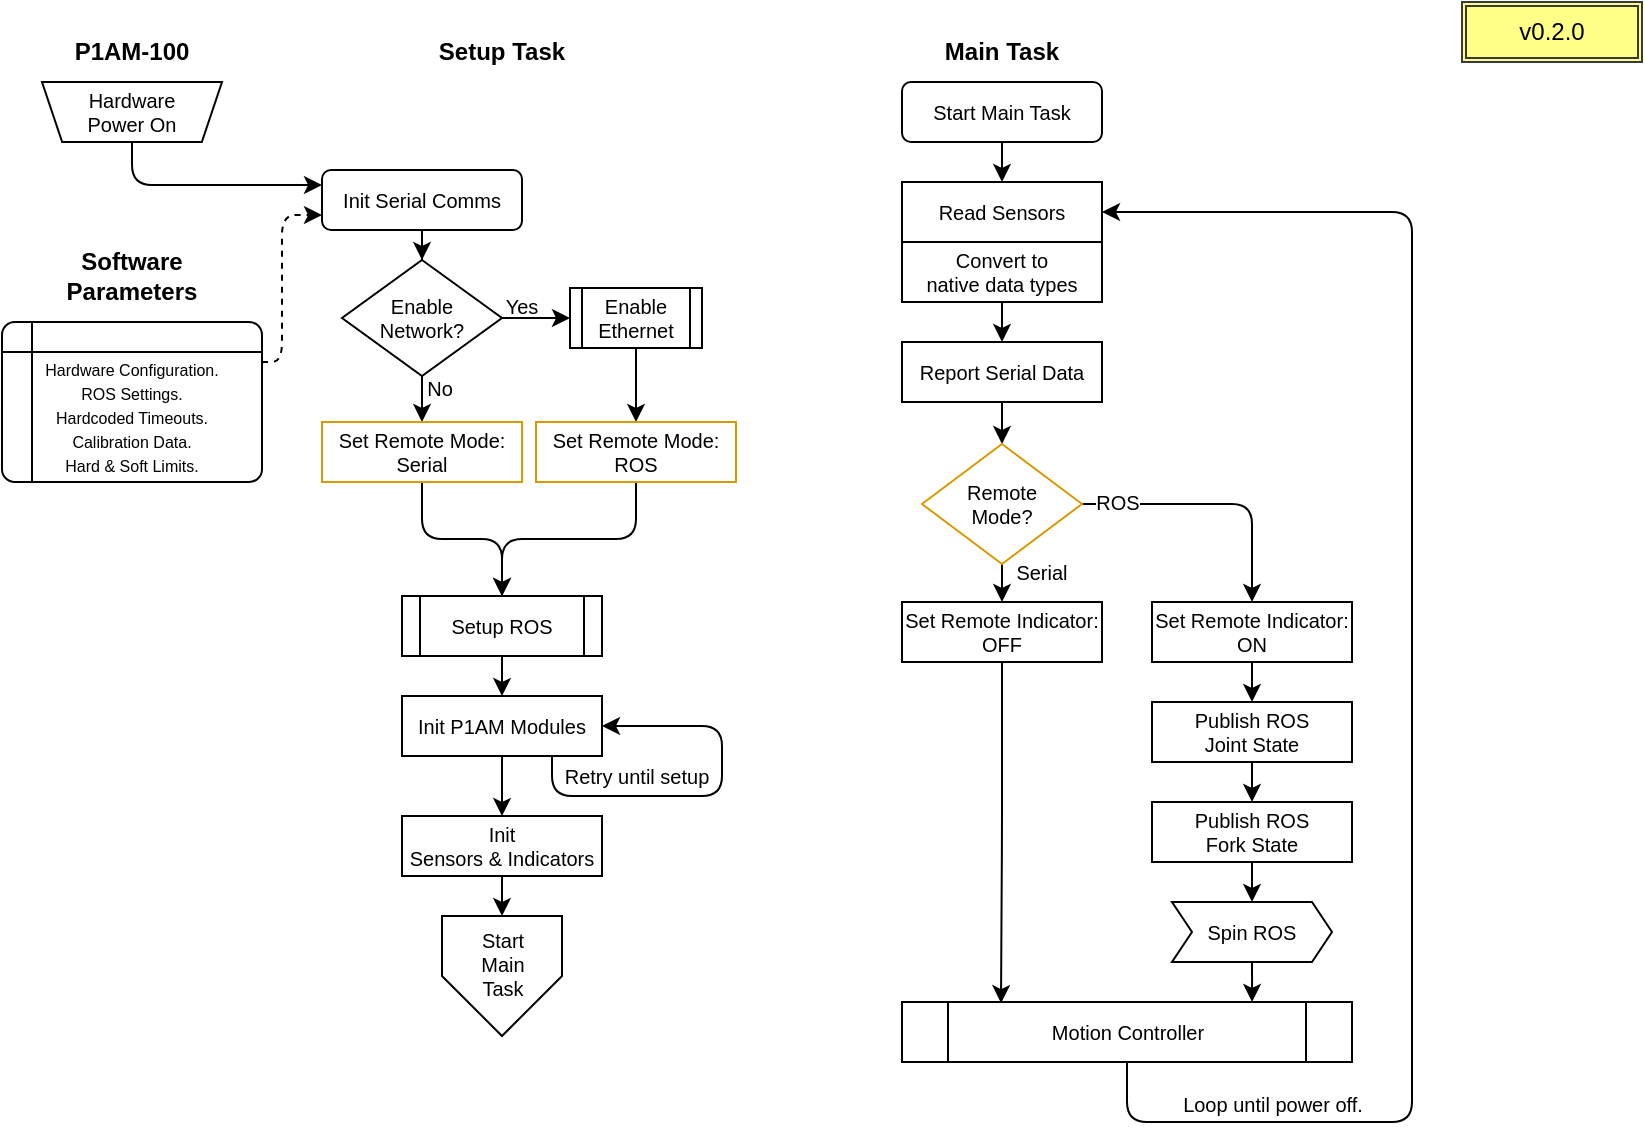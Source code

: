 <mxfile version="20.2.2" type="device" pages="3"><diagram id="C5RBs43oDa-KdzZeNtuy" name="Task: Setup &amp; Main"><mxGraphModel dx="1422" dy="791" grid="1" gridSize="10" guides="1" tooltips="1" connect="1" arrows="1" fold="1" page="1" pageScale="1" pageWidth="850" pageHeight="1100" background="none" math="0" shadow="0"><root><mxCell id="WIyWlLk6GJQsqaUBKTNV-0"/><mxCell id="WIyWlLk6GJQsqaUBKTNV-1" parent="WIyWlLk6GJQsqaUBKTNV-0"/><mxCell id="wdFqTJ4OatLZTBci-oMr-24" style="edgeStyle=orthogonalEdgeStyle;rounded=1;orthogonalLoop=1;jettySize=auto;html=1;exitX=0.5;exitY=1;exitDx=0;exitDy=0;entryX=0;entryY=0.25;entryDx=0;entryDy=0;fontSize=10;" parent="WIyWlLk6GJQsqaUBKTNV-1" source="wdFqTJ4OatLZTBci-oMr-51" target="wdFqTJ4OatLZTBci-oMr-2" edge="1"><mxGeometry relative="1" as="geometry"><mxPoint x="85" y="80" as="sourcePoint"/></mxGeometry></mxCell><mxCell id="wdFqTJ4OatLZTBci-oMr-1" value="&lt;b&gt;P1AM-100&lt;/b&gt;" style="text;html=1;strokeColor=none;fillColor=none;align=center;verticalAlign=middle;whiteSpace=wrap;rounded=0;" parent="WIyWlLk6GJQsqaUBKTNV-1" vertex="1"><mxGeometry x="35" y="20" width="100" height="30" as="geometry"/></mxCell><mxCell id="wdFqTJ4OatLZTBci-oMr-15" value="" style="edgeStyle=orthogonalEdgeStyle;rounded=0;orthogonalLoop=1;jettySize=auto;html=1;fontSize=10;" parent="WIyWlLk6GJQsqaUBKTNV-1" source="wdFqTJ4OatLZTBci-oMr-2" target="wdFqTJ4OatLZTBci-oMr-14" edge="1"><mxGeometry relative="1" as="geometry"/></mxCell><mxCell id="wdFqTJ4OatLZTBci-oMr-2" value="Init Serial Comms" style="rounded=1;whiteSpace=wrap;html=1;fontSize=10;" parent="WIyWlLk6GJQsqaUBKTNV-1" vertex="1"><mxGeometry x="180" y="94" width="100" height="30" as="geometry"/></mxCell><mxCell id="wdFqTJ4OatLZTBci-oMr-3" value="&lt;b&gt;Setup Task&lt;br&gt;&lt;/b&gt;" style="text;html=1;strokeColor=none;fillColor=none;align=center;verticalAlign=middle;whiteSpace=wrap;rounded=0;" parent="WIyWlLk6GJQsqaUBKTNV-1" vertex="1"><mxGeometry x="220" y="20" width="100" height="30" as="geometry"/></mxCell><mxCell id="wdFqTJ4OatLZTBci-oMr-41" value="" style="edgeStyle=orthogonalEdgeStyle;rounded=1;orthogonalLoop=1;jettySize=auto;html=1;fontSize=10;entryX=0.5;entryY=0;entryDx=0;entryDy=0;" parent="WIyWlLk6GJQsqaUBKTNV-1" source="wdFqTJ4OatLZTBci-oMr-4" target="wdFqTJ4OatLZTBci-oMr-39" edge="1"><mxGeometry relative="1" as="geometry"><mxPoint x="525" y="100" as="targetPoint"/></mxGeometry></mxCell><mxCell id="wdFqTJ4OatLZTBci-oMr-4" value="Start Main Task" style="rounded=1;whiteSpace=wrap;html=1;fontSize=10;" parent="WIyWlLk6GJQsqaUBKTNV-1" vertex="1"><mxGeometry x="470" y="50" width="100" height="30" as="geometry"/></mxCell><mxCell id="wdFqTJ4OatLZTBci-oMr-5" value="&lt;b&gt;Main Task&lt;br&gt;&lt;/b&gt;" style="text;html=1;strokeColor=none;fillColor=none;align=center;verticalAlign=middle;whiteSpace=wrap;rounded=0;" parent="WIyWlLk6GJQsqaUBKTNV-1" vertex="1"><mxGeometry x="470" y="20" width="100" height="30" as="geometry"/></mxCell><mxCell id="wdFqTJ4OatLZTBci-oMr-8" value="&lt;b&gt;Software&lt;br&gt;Parameters&lt;br&gt;&lt;/b&gt;" style="text;html=1;strokeColor=none;fillColor=none;align=center;verticalAlign=middle;whiteSpace=wrap;rounded=0;" parent="WIyWlLk6GJQsqaUBKTNV-1" vertex="1"><mxGeometry x="35" y="132" width="100" height="30" as="geometry"/></mxCell><mxCell id="wdFqTJ4OatLZTBci-oMr-12" style="edgeStyle=orthogonalEdgeStyle;rounded=1;orthogonalLoop=1;jettySize=auto;html=1;entryX=0;entryY=0.75;entryDx=0;entryDy=0;fontSize=8;dashed=1;exitX=1;exitY=0.25;exitDx=0;exitDy=0;" parent="WIyWlLk6GJQsqaUBKTNV-1" source="wdFqTJ4OatLZTBci-oMr-22" target="wdFqTJ4OatLZTBci-oMr-2" edge="1"><mxGeometry relative="1" as="geometry"><mxPoint x="144.444" y="190" as="sourcePoint"/><Array as="points"><mxPoint x="160" y="190"/><mxPoint x="160" y="117"/></Array></mxGeometry></mxCell><mxCell id="wdFqTJ4OatLZTBci-oMr-28" value="" style="edgeStyle=orthogonalEdgeStyle;rounded=1;orthogonalLoop=1;jettySize=auto;html=1;fontSize=10;exitX=0.5;exitY=1;exitDx=0;exitDy=0;entryX=0.5;entryY=0;entryDx=0;entryDy=0;" parent="WIyWlLk6GJQsqaUBKTNV-1" source="wdFqTJ4OatLZTBci-oMr-27" target="wdFqTJ4OatLZTBci-oMr-13" edge="1"><mxGeometry relative="1" as="geometry"><mxPoint x="320" y="397" as="targetPoint"/></mxGeometry></mxCell><mxCell id="wdFqTJ4OatLZTBci-oMr-34" value="" style="edgeStyle=orthogonalEdgeStyle;rounded=1;orthogonalLoop=1;jettySize=auto;html=1;fontSize=10;" parent="WIyWlLk6GJQsqaUBKTNV-1" source="wdFqTJ4OatLZTBci-oMr-13" target="wdFqTJ4OatLZTBci-oMr-33" edge="1"><mxGeometry relative="1" as="geometry"/></mxCell><mxCell id="wdFqTJ4OatLZTBci-oMr-13" value="Init P1AM Modules" style="rounded=0;whiteSpace=wrap;html=1;fontSize=10;" parent="WIyWlLk6GJQsqaUBKTNV-1" vertex="1"><mxGeometry x="220" y="357" width="100" height="30" as="geometry"/></mxCell><mxCell id="wdFqTJ4OatLZTBci-oMr-16" value="" style="edgeStyle=orthogonalEdgeStyle;rounded=1;orthogonalLoop=1;jettySize=auto;html=1;fontSize=10;entryX=0.5;entryY=0;entryDx=0;entryDy=0;" parent="WIyWlLk6GJQsqaUBKTNV-1" source="wdFqTJ4OatLZTBci-oMr-14" target="qjBw7VZOg7le5GdSx1wq-0" edge="1"><mxGeometry relative="1" as="geometry"><Array as="points"><mxPoint x="230" y="220"/></Array></mxGeometry></mxCell><mxCell id="wdFqTJ4OatLZTBci-oMr-19" value="" style="edgeStyle=orthogonalEdgeStyle;rounded=1;orthogonalLoop=1;jettySize=auto;html=1;fontSize=10;entryX=0;entryY=0.5;entryDx=0;entryDy=0;" parent="WIyWlLk6GJQsqaUBKTNV-1" source="wdFqTJ4OatLZTBci-oMr-14" target="wdFqTJ4OatLZTBci-oMr-20" edge="1"><mxGeometry relative="1" as="geometry"><mxPoint x="330" y="168" as="targetPoint"/></mxGeometry></mxCell><mxCell id="wdFqTJ4OatLZTBci-oMr-14" value="Enable&lt;br&gt;Network?" style="rhombus;whiteSpace=wrap;html=1;fontSize=10;labelPosition=center;verticalLabelPosition=middle;align=center;verticalAlign=middle;" parent="WIyWlLk6GJQsqaUBKTNV-1" vertex="1"><mxGeometry x="190" y="139" width="80" height="58" as="geometry"/></mxCell><mxCell id="wdFqTJ4OatLZTBci-oMr-17" value="Yes" style="text;html=1;strokeColor=none;fillColor=none;align=center;verticalAlign=middle;whiteSpace=wrap;rounded=0;fontSize=10;" parent="WIyWlLk6GJQsqaUBKTNV-1" vertex="1"><mxGeometry x="250" y="147" width="60" height="30" as="geometry"/></mxCell><mxCell id="wdFqTJ4OatLZTBci-oMr-25" style="edgeStyle=orthogonalEdgeStyle;rounded=1;orthogonalLoop=1;jettySize=auto;html=1;exitX=0.5;exitY=1;exitDx=0;exitDy=0;entryX=0.5;entryY=0;entryDx=0;entryDy=0;fontSize=10;" parent="WIyWlLk6GJQsqaUBKTNV-1" source="qjBw7VZOg7le5GdSx1wq-1" target="wdFqTJ4OatLZTBci-oMr-27" edge="1"><mxGeometry relative="1" as="geometry"/></mxCell><mxCell id="qjBw7VZOg7le5GdSx1wq-3" value="" style="edgeStyle=orthogonalEdgeStyle;rounded=1;orthogonalLoop=1;jettySize=auto;html=1;fontSize=10;strokeColor=default;" parent="WIyWlLk6GJQsqaUBKTNV-1" source="wdFqTJ4OatLZTBci-oMr-20" target="qjBw7VZOg7le5GdSx1wq-1" edge="1"><mxGeometry relative="1" as="geometry"/></mxCell><mxCell id="wdFqTJ4OatLZTBci-oMr-20" value="Enable Ethernet" style="shape=process;whiteSpace=wrap;html=1;backgroundOutline=1;rounded=0;shadow=0;glass=0;sketch=0;fontSize=10;arcSize=22;size=0.091;" parent="WIyWlLk6GJQsqaUBKTNV-1" vertex="1"><mxGeometry x="304" y="153" width="66" height="30" as="geometry"/></mxCell><mxCell id="wdFqTJ4OatLZTBci-oMr-22" value="&lt;span style=&quot;font-size: 8px;&quot;&gt;Hardware Configuration.&lt;/span&gt;&lt;br style=&quot;font-size: 8px;&quot;&gt;&lt;span style=&quot;font-size: 8px;&quot;&gt;ROS Settings.&lt;/span&gt;&lt;br style=&quot;font-size: 8px;&quot;&gt;&lt;span style=&quot;font-size: 8px;&quot;&gt;Hardcoded Timeouts.&lt;/span&gt;&lt;br style=&quot;font-size: 8px;&quot;&gt;&lt;span style=&quot;font-size: 8px;&quot;&gt;Calibration Data.&lt;/span&gt;&lt;br style=&quot;font-size: 8px;&quot;&gt;&lt;span style=&quot;font-size: 8px;&quot;&gt;Hard &amp;amp; Soft Limits.&lt;/span&gt;" style="shape=internalStorage;whiteSpace=wrap;html=1;dx=15;dy=15;rounded=1;arcSize=8;strokeWidth=1;shadow=0;glass=0;labelBackgroundColor=none;sketch=0;fontSize=10;verticalAlign=bottom;" parent="WIyWlLk6GJQsqaUBKTNV-1" vertex="1"><mxGeometry x="20" y="170" width="130" height="80" as="geometry"/></mxCell><mxCell id="wdFqTJ4OatLZTBci-oMr-27" value="Setup ROS" style="shape=process;whiteSpace=wrap;html=1;backgroundOutline=1;rounded=0;shadow=0;glass=0;sketch=0;fontSize=10;arcSize=22;size=0.091;" parent="WIyWlLk6GJQsqaUBKTNV-1" vertex="1"><mxGeometry x="220" y="307" width="100" height="30" as="geometry"/></mxCell><mxCell id="wdFqTJ4OatLZTBci-oMr-29" value="No" style="text;html=1;strokeColor=none;fillColor=none;align=center;verticalAlign=middle;whiteSpace=wrap;rounded=0;fontSize=10;" parent="WIyWlLk6GJQsqaUBKTNV-1" vertex="1"><mxGeometry x="209" y="188" width="60" height="30" as="geometry"/></mxCell><mxCell id="wdFqTJ4OatLZTBci-oMr-30" style="edgeStyle=orthogonalEdgeStyle;rounded=1;orthogonalLoop=1;jettySize=auto;html=1;exitX=0.75;exitY=1;exitDx=0;exitDy=0;entryX=1;entryY=0.5;entryDx=0;entryDy=0;fontSize=10;" parent="WIyWlLk6GJQsqaUBKTNV-1" source="wdFqTJ4OatLZTBci-oMr-13" target="wdFqTJ4OatLZTBci-oMr-13" edge="1"><mxGeometry relative="1" as="geometry"><Array as="points"><mxPoint x="295" y="407"/><mxPoint x="380" y="407"/><mxPoint x="380" y="372"/></Array></mxGeometry></mxCell><mxCell id="wdFqTJ4OatLZTBci-oMr-32" value="Retry until setup" style="text;html=1;align=center;verticalAlign=middle;resizable=0;points=[];autosize=1;strokeColor=none;fillColor=none;fontSize=10;" parent="WIyWlLk6GJQsqaUBKTNV-1" vertex="1"><mxGeometry x="292" y="387" width="90" height="20" as="geometry"/></mxCell><mxCell id="wdFqTJ4OatLZTBci-oMr-36" value="" style="edgeStyle=orthogonalEdgeStyle;rounded=1;orthogonalLoop=1;jettySize=auto;html=1;fontSize=10;entryX=0.5;entryY=0;entryDx=0;entryDy=0;" parent="WIyWlLk6GJQsqaUBKTNV-1" source="wdFqTJ4OatLZTBci-oMr-33" target="wdFqTJ4OatLZTBci-oMr-48" edge="1"><mxGeometry relative="1" as="geometry"><mxPoint x="270" y="467" as="targetPoint"/></mxGeometry></mxCell><mxCell id="wdFqTJ4OatLZTBci-oMr-33" value="Init &lt;br&gt;Sensors &amp;amp; Indicators" style="rounded=0;whiteSpace=wrap;html=1;fontSize=10;" parent="WIyWlLk6GJQsqaUBKTNV-1" vertex="1"><mxGeometry x="220" y="417" width="100" height="30" as="geometry"/></mxCell><mxCell id="wdFqTJ4OatLZTBci-oMr-39" value="Read Sensors" style="rounded=0;whiteSpace=wrap;html=1;fontSize=10;" parent="WIyWlLk6GJQsqaUBKTNV-1" vertex="1"><mxGeometry x="470" y="100" width="100" height="30" as="geometry"/></mxCell><mxCell id="wdFqTJ4OatLZTBci-oMr-44" value="" style="edgeStyle=orthogonalEdgeStyle;rounded=1;orthogonalLoop=1;jettySize=auto;html=1;fontSize=10;" parent="WIyWlLk6GJQsqaUBKTNV-1" source="wdFqTJ4OatLZTBci-oMr-40" target="wdFqTJ4OatLZTBci-oMr-43" edge="1"><mxGeometry relative="1" as="geometry"/></mxCell><mxCell id="wdFqTJ4OatLZTBci-oMr-40" value="Convert to&lt;br&gt;native data types" style="rounded=0;whiteSpace=wrap;html=1;fontSize=10;" parent="WIyWlLk6GJQsqaUBKTNV-1" vertex="1"><mxGeometry x="470" y="130" width="100" height="30" as="geometry"/></mxCell><mxCell id="wdFqTJ4OatLZTBci-oMr-46" value="" style="edgeStyle=orthogonalEdgeStyle;rounded=1;orthogonalLoop=1;jettySize=auto;html=1;fontSize=10;" parent="WIyWlLk6GJQsqaUBKTNV-1" source="wdFqTJ4OatLZTBci-oMr-43" target="wdFqTJ4OatLZTBci-oMr-45" edge="1"><mxGeometry relative="1" as="geometry"/></mxCell><mxCell id="wdFqTJ4OatLZTBci-oMr-43" value="Report Serial Data" style="rounded=0;whiteSpace=wrap;html=1;fontSize=10;" parent="WIyWlLk6GJQsqaUBKTNV-1" vertex="1"><mxGeometry x="470" y="180" width="100" height="30" as="geometry"/></mxCell><mxCell id="wdFqTJ4OatLZTBci-oMr-57" value="" style="edgeStyle=orthogonalEdgeStyle;rounded=1;orthogonalLoop=1;jettySize=auto;html=1;fontSize=10;" parent="WIyWlLk6GJQsqaUBKTNV-1" source="wdFqTJ4OatLZTBci-oMr-45" target="wdFqTJ4OatLZTBci-oMr-55" edge="1"><mxGeometry relative="1" as="geometry"/></mxCell><mxCell id="wdFqTJ4OatLZTBci-oMr-58" style="edgeStyle=orthogonalEdgeStyle;rounded=1;orthogonalLoop=1;jettySize=auto;html=1;exitX=1;exitY=0.5;exitDx=0;exitDy=0;entryX=0.5;entryY=0;entryDx=0;entryDy=0;fontSize=10;" parent="WIyWlLk6GJQsqaUBKTNV-1" source="wdFqTJ4OatLZTBci-oMr-45" target="wdFqTJ4OatLZTBci-oMr-56" edge="1"><mxGeometry relative="1" as="geometry"/></mxCell><mxCell id="wdFqTJ4OatLZTBci-oMr-45" value="Remote&lt;br&gt;Mode?" style="rhombus;whiteSpace=wrap;html=1;fontSize=10;labelPosition=center;verticalLabelPosition=middle;align=center;verticalAlign=middle;fillColor=none;strokeColor=#d79b00;" parent="WIyWlLk6GJQsqaUBKTNV-1" vertex="1"><mxGeometry x="480" y="231" width="80" height="60" as="geometry"/></mxCell><mxCell id="wdFqTJ4OatLZTBci-oMr-48" value="Start&lt;br&gt;Main&lt;br&gt;Task&lt;br&gt;&amp;nbsp;" style="verticalLabelPosition=middle;verticalAlign=middle;html=1;shape=offPageConnector;rounded=0;size=0.5;shadow=0;glass=0;labelBackgroundColor=none;sketch=0;fontSize=10;strokeWidth=1;labelPosition=center;align=center;" parent="WIyWlLk6GJQsqaUBKTNV-1" vertex="1"><mxGeometry x="240" y="467" width="60" height="60" as="geometry"/></mxCell><mxCell id="wdFqTJ4OatLZTBci-oMr-51" value="Hardware&lt;br&gt;Power On" style="verticalLabelPosition=middle;verticalAlign=middle;html=1;shape=trapezoid;perimeter=trapezoidPerimeter;whiteSpace=wrap;size=0.112;arcSize=0;flipV=1;labelPosition=center;align=center;rounded=1;shadow=0;glass=0;labelBackgroundColor=none;sketch=0;fontSize=10;strokeWidth=1;" parent="WIyWlLk6GJQsqaUBKTNV-1" vertex="1"><mxGeometry x="40" y="50" width="90" height="30" as="geometry"/></mxCell><mxCell id="wdFqTJ4OatLZTBci-oMr-69" style="edgeStyle=orthogonalEdgeStyle;rounded=1;orthogonalLoop=1;jettySize=auto;html=1;exitX=0.5;exitY=1;exitDx=0;exitDy=0;entryX=0.22;entryY=0.019;entryDx=0;entryDy=0;entryPerimeter=0;fontSize=10;" parent="WIyWlLk6GJQsqaUBKTNV-1" source="wdFqTJ4OatLZTBci-oMr-55" target="wdFqTJ4OatLZTBci-oMr-68" edge="1"><mxGeometry relative="1" as="geometry"/></mxCell><mxCell id="wdFqTJ4OatLZTBci-oMr-55" value="Set Remote Indicator:&lt;br&gt;OFF" style="rounded=0;whiteSpace=wrap;html=1;fontSize=10;" parent="WIyWlLk6GJQsqaUBKTNV-1" vertex="1"><mxGeometry x="470" y="310" width="100" height="30" as="geometry"/></mxCell><mxCell id="wdFqTJ4OatLZTBci-oMr-65" style="edgeStyle=orthogonalEdgeStyle;rounded=1;orthogonalLoop=1;jettySize=auto;html=1;exitX=0.5;exitY=1;exitDx=0;exitDy=0;entryX=0.5;entryY=0;entryDx=0;entryDy=0;fontSize=10;" parent="WIyWlLk6GJQsqaUBKTNV-1" source="wdFqTJ4OatLZTBci-oMr-56" target="wdFqTJ4OatLZTBci-oMr-59" edge="1"><mxGeometry relative="1" as="geometry"/></mxCell><mxCell id="wdFqTJ4OatLZTBci-oMr-56" value="Set Remote Indicator:&lt;br&gt;ON" style="rounded=0;whiteSpace=wrap;html=1;fontSize=10;" parent="WIyWlLk6GJQsqaUBKTNV-1" vertex="1"><mxGeometry x="595" y="310" width="100" height="30" as="geometry"/></mxCell><mxCell id="wdFqTJ4OatLZTBci-oMr-63" value="" style="edgeStyle=orthogonalEdgeStyle;rounded=1;orthogonalLoop=1;jettySize=auto;html=1;fontSize=10;" parent="WIyWlLk6GJQsqaUBKTNV-1" source="wdFqTJ4OatLZTBci-oMr-59" target="wdFqTJ4OatLZTBci-oMr-60" edge="1"><mxGeometry relative="1" as="geometry"/></mxCell><mxCell id="wdFqTJ4OatLZTBci-oMr-59" value="Publish ROS&lt;br&gt;Joint State" style="rounded=0;whiteSpace=wrap;html=1;fontSize=10;" parent="WIyWlLk6GJQsqaUBKTNV-1" vertex="1"><mxGeometry x="595" y="360" width="100" height="30" as="geometry"/></mxCell><mxCell id="wdFqTJ4OatLZTBci-oMr-67" value="" style="edgeStyle=orthogonalEdgeStyle;rounded=1;orthogonalLoop=1;jettySize=auto;html=1;fontSize=10;" parent="WIyWlLk6GJQsqaUBKTNV-1" source="wdFqTJ4OatLZTBci-oMr-60" target="wdFqTJ4OatLZTBci-oMr-66" edge="1"><mxGeometry relative="1" as="geometry"/></mxCell><mxCell id="wdFqTJ4OatLZTBci-oMr-60" value="Publish ROS&lt;br&gt;Fork State" style="rounded=0;whiteSpace=wrap;html=1;fontSize=10;" parent="WIyWlLk6GJQsqaUBKTNV-1" vertex="1"><mxGeometry x="595" y="410" width="100" height="30" as="geometry"/></mxCell><mxCell id="wdFqTJ4OatLZTBci-oMr-71" style="edgeStyle=orthogonalEdgeStyle;rounded=1;orthogonalLoop=1;jettySize=auto;html=1;exitX=0.5;exitY=1;exitDx=0;exitDy=0;entryX=0.778;entryY=0;entryDx=0;entryDy=0;entryPerimeter=0;fontSize=10;" parent="WIyWlLk6GJQsqaUBKTNV-1" source="wdFqTJ4OatLZTBci-oMr-66" target="wdFqTJ4OatLZTBci-oMr-68" edge="1"><mxGeometry relative="1" as="geometry"/></mxCell><mxCell id="wdFqTJ4OatLZTBci-oMr-66" value="Spin ROS" style="shape=step;perimeter=stepPerimeter;whiteSpace=wrap;html=1;fixedSize=1;rounded=1;shadow=0;glass=0;labelBackgroundColor=none;sketch=0;fontSize=10;strokeWidth=1;arcSize=0;size=10;" parent="WIyWlLk6GJQsqaUBKTNV-1" vertex="1"><mxGeometry x="605" y="460" width="80" height="30" as="geometry"/></mxCell><mxCell id="wdFqTJ4OatLZTBci-oMr-72" style="edgeStyle=orthogonalEdgeStyle;rounded=1;orthogonalLoop=1;jettySize=auto;html=1;exitX=0.5;exitY=1;exitDx=0;exitDy=0;entryX=1;entryY=0.5;entryDx=0;entryDy=0;fontSize=10;" parent="WIyWlLk6GJQsqaUBKTNV-1" source="wdFqTJ4OatLZTBci-oMr-68" target="wdFqTJ4OatLZTBci-oMr-39" edge="1"><mxGeometry relative="1" as="geometry"><Array as="points"><mxPoint x="582" y="570"/><mxPoint x="725" y="570"/><mxPoint x="725" y="115"/></Array></mxGeometry></mxCell><mxCell id="wdFqTJ4OatLZTBci-oMr-68" value="Motion Controller" style="shape=process;whiteSpace=wrap;html=1;backgroundOutline=1;rounded=1;shadow=0;glass=0;labelBackgroundColor=none;sketch=0;fontSize=10;strokeWidth=1;arcSize=0;" parent="WIyWlLk6GJQsqaUBKTNV-1" vertex="1"><mxGeometry x="470" y="510" width="225" height="30" as="geometry"/></mxCell><mxCell id="wdFqTJ4OatLZTBci-oMr-116" value="Loop until power off." style="text;html=1;align=center;verticalAlign=middle;resizable=0;points=[];autosize=1;strokeColor=none;fillColor=none;fontSize=10;" parent="WIyWlLk6GJQsqaUBKTNV-1" vertex="1"><mxGeometry x="600" y="551" width="110" height="20" as="geometry"/></mxCell><mxCell id="qjBw7VZOg7le5GdSx1wq-2" style="edgeStyle=orthogonalEdgeStyle;rounded=1;orthogonalLoop=1;jettySize=auto;html=1;exitX=0.5;exitY=1;exitDx=0;exitDy=0;fontSize=10;strokeColor=default;" parent="WIyWlLk6GJQsqaUBKTNV-1" source="qjBw7VZOg7le5GdSx1wq-0" target="wdFqTJ4OatLZTBci-oMr-27" edge="1"><mxGeometry relative="1" as="geometry"/></mxCell><mxCell id="qjBw7VZOg7le5GdSx1wq-0" value="Set Remote Mode:&lt;br&gt;Serial" style="rounded=0;whiteSpace=wrap;html=1;fontSize=10;fillColor=none;strokeColor=#d79b00;" parent="WIyWlLk6GJQsqaUBKTNV-1" vertex="1"><mxGeometry x="180" y="220" width="100" height="30" as="geometry"/></mxCell><mxCell id="qjBw7VZOg7le5GdSx1wq-1" value="Set Remote Mode:&lt;br&gt;ROS" style="rounded=0;whiteSpace=wrap;html=1;fontSize=10;fillColor=none;strokeColor=#d79b00;" parent="WIyWlLk6GJQsqaUBKTNV-1" vertex="1"><mxGeometry x="287" y="220" width="100" height="30" as="geometry"/></mxCell><mxCell id="qjBw7VZOg7le5GdSx1wq-4" value="ROS" style="text;html=1;strokeColor=none;fillColor=none;align=center;verticalAlign=middle;whiteSpace=wrap;rounded=0;fontSize=10;labelBackgroundColor=default;" parent="WIyWlLk6GJQsqaUBKTNV-1" vertex="1"><mxGeometry x="548" y="245" width="60" height="30" as="geometry"/></mxCell><mxCell id="qjBw7VZOg7le5GdSx1wq-5" value="Serial" style="text;html=1;strokeColor=none;fillColor=none;align=center;verticalAlign=middle;whiteSpace=wrap;rounded=0;fontSize=10;labelBackgroundColor=default;" parent="WIyWlLk6GJQsqaUBKTNV-1" vertex="1"><mxGeometry x="510" y="280" width="60" height="30" as="geometry"/></mxCell><mxCell id="9n9Yo-bQCdj42LT4Zyr7-0" value="v0.2.0" style="shape=ext;double=1;rounded=0;whiteSpace=wrap;html=1;fillColor=#ffff88;strokeColor=#36393d;" parent="WIyWlLk6GJQsqaUBKTNV-1" vertex="1"><mxGeometry x="750" y="10" width="90" height="30" as="geometry"/></mxCell></root></mxGraphModel></diagram><diagram id="fnAtt_R0dRlAx0WEtFQQ" name="Task: Controller"><mxGraphModel dx="1422" dy="791" grid="1" gridSize="10" guides="1" tooltips="1" connect="1" arrows="1" fold="1" page="1" pageScale="1" pageWidth="850" pageHeight="1100" math="0" shadow="0"><root><mxCell id="0"/><mxCell id="1" parent="0"/><mxCell id="yZw9a9N22acAm7DlkarJ-1" style="edgeStyle=orthogonalEdgeStyle;rounded=1;orthogonalLoop=1;jettySize=auto;html=1;exitX=0.5;exitY=1;exitDx=0;exitDy=0;entryX=0.5;entryY=0;entryDx=0;entryDy=0;fontSize=10;strokeColor=default;" parent="1" source="yZw9a9N22acAm7DlkarJ-17" target="yZw9a9N22acAm7DlkarJ-43" edge="1"><mxGeometry relative="1" as="geometry"/></mxCell><mxCell id="yZw9a9N22acAm7DlkarJ-2" value="Motion Controller&lt;br&gt;(from Main Task)" style="rounded=1;whiteSpace=wrap;html=1;fontSize=10;" parent="1" vertex="1"><mxGeometry x="40" y="70" width="180" height="30" as="geometry"/></mxCell><mxCell id="yZw9a9N22acAm7DlkarJ-3" value="&lt;b&gt;Motion Controller&lt;br&gt;&lt;/b&gt;" style="text;html=1;strokeColor=none;fillColor=none;align=center;verticalAlign=middle;whiteSpace=wrap;rounded=0;" parent="1" vertex="1"><mxGeometry x="40" y="40" width="130" height="30" as="geometry"/></mxCell><mxCell id="yZw9a9N22acAm7DlkarJ-4" value="" style="edgeStyle=orthogonalEdgeStyle;rounded=1;orthogonalLoop=1;jettySize=auto;html=1;fontSize=10;" parent="1" source="yZw9a9N22acAm7DlkarJ-5" target="yZw9a9N22acAm7DlkarJ-27" edge="1"><mxGeometry relative="1" as="geometry"/></mxCell><mxCell id="yZw9a9N22acAm7DlkarJ-5" value="Calculate Time&lt;br&gt;Since Last Override" style="rounded=0;whiteSpace=wrap;html=1;fontSize=10;" parent="1" vertex="1"><mxGeometry x="80" y="236" width="100" height="30" as="geometry"/></mxCell><mxCell id="TjwO_csAjLonQZPe3X-d-14" style="edgeStyle=none;rounded=1;orthogonalLoop=1;jettySize=auto;html=1;exitDx=0;exitDy=0;fontSize=10;strokeColor=default;endArrow=none;endFill=0;startArrow=none;startFill=1;entryX=0.467;entryY=0.558;entryDx=0;entryDy=0;entryPerimeter=0;" parent="1" source="TjwO_csAjLonQZPe3X-d-18" target="TjwO_csAjLonQZPe3X-d-15" edge="1"><mxGeometry relative="1" as="geometry"><mxPoint x="90" y="430" as="targetPoint"/></mxGeometry></mxCell><mxCell id="yZw9a9N22acAm7DlkarJ-9" style="edgeStyle=orthogonalEdgeStyle;rounded=0;orthogonalLoop=1;jettySize=auto;html=1;fontSize=10;" parent="1" target="yZw9a9N22acAm7DlkarJ-10" edge="1"><mxGeometry relative="1" as="geometry"><mxPoint x="130" y="101" as="sourcePoint"/><mxPoint x="90" y="121" as="targetPoint"/></mxGeometry></mxCell><mxCell id="yZw9a9N22acAm7DlkarJ-10" value="Manual&lt;br&gt;Override?" style="rhombus;whiteSpace=wrap;html=1;rounded=1;shadow=0;glass=0;labelBackgroundColor=none;sketch=0;fontSize=10;strokeWidth=1;arcSize=0;" parent="1" vertex="1"><mxGeometry x="90" y="131" width="80" height="74" as="geometry"/></mxCell><mxCell id="yZw9a9N22acAm7DlkarJ-11" value="Yes" style="endArrow=classic;html=1;rounded=1;fontSize=10;exitX=1;exitY=0.5;exitDx=0;exitDy=0;edgeStyle=orthogonalEdgeStyle;startArrow=none;entryX=0.5;entryY=0;entryDx=0;entryDy=0;" parent="1" source="yZw9a9N22acAm7DlkarJ-10" target="MwcvLe-20nRWtpD6xE1T-1" edge="1"><mxGeometry x="-0.886" relative="1" as="geometry"><mxPoint x="20" y="211" as="sourcePoint"/><mxPoint x="230" y="168" as="targetPoint"/><mxPoint as="offset"/></mxGeometry></mxCell><mxCell id="yZw9a9N22acAm7DlkarJ-12" value="" style="endArrow=classic;html=1;rounded=1;fontSize=10;entryX=0.5;entryY=0;entryDx=0;entryDy=0;exitX=0.5;exitY=1;exitDx=0;exitDy=0;" parent="1" source="yZw9a9N22acAm7DlkarJ-10" target="yZw9a9N22acAm7DlkarJ-5" edge="1"><mxGeometry relative="1" as="geometry"><mxPoint x="20" y="211" as="sourcePoint"/><mxPoint x="120" y="211" as="targetPoint"/></mxGeometry></mxCell><mxCell id="yZw9a9N22acAm7DlkarJ-13" value="No" style="edgeLabel;resizable=0;html=1;align=center;verticalAlign=middle;rounded=1;shadow=0;glass=0;labelBackgroundColor=default;sketch=0;fontSize=10;strokeWidth=1;" parent="yZw9a9N22acAm7DlkarJ-12" connectable="0" vertex="1"><mxGeometry relative="1" as="geometry"><mxPoint y="-1" as="offset"/></mxGeometry></mxCell><mxCell id="yZw9a9N22acAm7DlkarJ-14" style="edgeStyle=orthogonalEdgeStyle;rounded=1;orthogonalLoop=1;jettySize=auto;html=1;exitX=0;exitY=0.5;exitDx=0;exitDy=0;entryX=0.5;entryY=0;entryDx=0;entryDy=0;fontSize=10;" parent="1" source="yZw9a9N22acAm7DlkarJ-17" target="yZw9a9N22acAm7DlkarJ-19" edge="1"><mxGeometry relative="1" as="geometry"/></mxCell><mxCell id="yZw9a9N22acAm7DlkarJ-15" style="edgeStyle=orthogonalEdgeStyle;rounded=1;orthogonalLoop=1;jettySize=auto;html=1;exitX=0.5;exitY=1;exitDx=0;exitDy=0;fontSize=10;entryX=0.5;entryY=0;entryDx=0;entryDy=0;startArrow=none;" parent="1" source="yZw9a9N22acAm7DlkarJ-43" target="yZw9a9N22acAm7DlkarJ-24" edge="1"><mxGeometry relative="1" as="geometry"><mxPoint x="640" y="475" as="targetPoint"/></mxGeometry></mxCell><mxCell id="yZw9a9N22acAm7DlkarJ-16" style="edgeStyle=orthogonalEdgeStyle;rounded=1;orthogonalLoop=1;jettySize=auto;html=1;exitX=1;exitY=0.5;exitDx=0;exitDy=0;fontSize=10;entryX=0.5;entryY=0;entryDx=0;entryDy=0;" parent="1" source="yZw9a9N22acAm7DlkarJ-17" target="MwcvLe-20nRWtpD6xE1T-7" edge="1"><mxGeometry relative="1" as="geometry"><mxPoint x="710" y="365" as="targetPoint"/></mxGeometry></mxCell><mxCell id="yZw9a9N22acAm7DlkarJ-17" value="Manual&lt;br&gt;Switch&lt;br&gt;State" style="rhombus;whiteSpace=wrap;html=1;rounded=1;shadow=0;glass=0;labelBackgroundColor=none;sketch=0;fontSize=10;strokeWidth=1;arcSize=0;" parent="1" vertex="1"><mxGeometry x="600" y="290" width="80" height="74" as="geometry"/></mxCell><mxCell id="yZw9a9N22acAm7DlkarJ-18" value="" style="edgeStyle=orthogonalEdgeStyle;rounded=1;orthogonalLoop=1;jettySize=auto;html=1;fontSize=10;exitX=0.5;exitY=1;exitDx=0;exitDy=0;entryX=0.5;entryY=0;entryDx=0;entryDy=0;" parent="1" source="yZw9a9N22acAm7DlkarJ-19" target="yZw9a9N22acAm7DlkarJ-24" edge="1"><mxGeometry relative="1" as="geometry"><Array as="points"><mxPoint x="552" y="435"/><mxPoint x="640" y="435"/></Array></mxGeometry></mxCell><mxCell id="yZw9a9N22acAm7DlkarJ-19" value="Move Down" style="rounded=0;whiteSpace=wrap;html=1;fontSize=10;fillColor=#60a917;strokeColor=#2D7600;fontColor=#ffffff;" parent="1" vertex="1"><mxGeometry x="512" y="396" width="80" height="30" as="geometry"/></mxCell><mxCell id="yZw9a9N22acAm7DlkarJ-20" value="Down" style="text;html=1;align=center;verticalAlign=middle;resizable=0;points=[];autosize=1;strokeColor=none;fillColor=none;fontSize=10;labelBackgroundColor=default;" parent="1" vertex="1"><mxGeometry x="532" y="367" width="40" height="20" as="geometry"/></mxCell><mxCell id="yZw9a9N22acAm7DlkarJ-21" value="Neutral" style="text;html=1;align=center;verticalAlign=middle;resizable=0;points=[];autosize=1;strokeColor=none;fillColor=none;fontSize=10;labelBackgroundColor=default;" parent="1" vertex="1"><mxGeometry x="702" y="367" width="50" height="20" as="geometry"/></mxCell><mxCell id="yZw9a9N22acAm7DlkarJ-22" style="edgeStyle=orthogonalEdgeStyle;rounded=1;orthogonalLoop=1;jettySize=auto;html=1;exitX=0;exitY=0;exitDx=0;exitDy=0;entryX=0.75;entryY=0;entryDx=0;entryDy=0;dashed=1;dashPattern=1 1;fontSize=10;fillColor=#dae8fc;strokeColor=#6c8ebf;" parent="1" source="yZw9a9N22acAm7DlkarJ-24" target="yZw9a9N22acAm7DlkarJ-5" edge="1"><mxGeometry relative="1" as="geometry"><Array as="points"><mxPoint x="500" y="462"/><mxPoint x="500" y="190"/><mxPoint x="155" y="190"/></Array></mxGeometry></mxCell><mxCell id="yZw9a9N22acAm7DlkarJ-23" value="" style="edgeStyle=orthogonalEdgeStyle;rounded=1;orthogonalLoop=1;jettySize=auto;html=1;fontSize=10;entryX=0.5;entryY=0;entryDx=0;entryDy=0;" parent="1" source="yZw9a9N22acAm7DlkarJ-24" target="yZw9a9N22acAm7DlkarJ-31" edge="1"><mxGeometry relative="1" as="geometry"/></mxCell><mxCell id="yZw9a9N22acAm7DlkarJ-24" value="Clock:&lt;br&gt;Time of&lt;br&gt;Override" style="ellipse;whiteSpace=wrap;html=1;rounded=1;shadow=0;glass=0;labelBackgroundColor=default;sketch=0;fontSize=10;strokeWidth=1;fillColor=none;strokeColor=#6c8ebf;" parent="1" vertex="1"><mxGeometry x="612.5" y="454" width="55" height="55" as="geometry"/></mxCell><mxCell id="yZw9a9N22acAm7DlkarJ-25" value="" style="edgeStyle=orthogonalEdgeStyle;orthogonalLoop=1;jettySize=auto;html=1;fontSize=10;entryX=0.213;entryY=0.017;entryDx=0;entryDy=0;entryPerimeter=0;exitX=1;exitY=1;exitDx=0;exitDy=0;rounded=1;dashed=1;dashPattern=1 1;fillColor=#dae8fc;strokeColor=#6c8ebf;" parent="1" source="yZw9a9N22acAm7DlkarJ-26" target="yZw9a9N22acAm7DlkarJ-5" edge="1"><mxGeometry relative="1" as="geometry"/></mxCell><mxCell id="yZw9a9N22acAm7DlkarJ-26" value="Clock:&lt;br&gt;Current&lt;br&gt;Time" style="ellipse;whiteSpace=wrap;html=1;rounded=1;shadow=0;glass=0;labelBackgroundColor=default;sketch=0;fontSize=10;strokeWidth=1;fillColor=none;strokeColor=#6c8ebf;" parent="1" vertex="1"><mxGeometry x="20" y="140.5" width="55" height="55" as="geometry"/></mxCell><mxCell id="yZw9a9N22acAm7DlkarJ-27" value="Longer&lt;br&gt;than minimum lockout?" style="rhombus;whiteSpace=wrap;html=1;rounded=1;shadow=0;glass=0;labelBackgroundColor=none;sketch=0;fontSize=10;strokeWidth=1;arcSize=0;" parent="1" vertex="1"><mxGeometry x="90" y="291" width="80" height="74" as="geometry"/></mxCell><mxCell id="yZw9a9N22acAm7DlkarJ-28" value="Yes" style="endArrow=classic;html=1;rounded=1;fontSize=10;exitX=1;exitY=0.5;exitDx=0;exitDy=0;edgeStyle=orthogonalEdgeStyle;entryX=0;entryY=0.5;entryDx=0;entryDy=0;" parent="1" source="yZw9a9N22acAm7DlkarJ-27" target="rw39eV3jKV0RxxgsAtHq-2" edge="1"><mxGeometry x="-0.5" relative="1" as="geometry"><mxPoint x="170" y="328" as="sourcePoint"/><mxPoint x="210" y="415" as="targetPoint"/><mxPoint as="offset"/></mxGeometry></mxCell><mxCell id="yZw9a9N22acAm7DlkarJ-29" value="" style="endArrow=none;html=1;rounded=1;fontSize=10;exitX=0.5;exitY=1;exitDx=0;exitDy=0;endFill=0;entryX=0.583;entryY=0.475;entryDx=0;entryDy=0;entryPerimeter=0;" parent="1" source="yZw9a9N22acAm7DlkarJ-27" target="TjwO_csAjLonQZPe3X-d-15" edge="1"><mxGeometry relative="1" as="geometry"><mxPoint x="129.7" y="365" as="sourcePoint"/><mxPoint x="130" y="430" as="targetPoint"/></mxGeometry></mxCell><mxCell id="yZw9a9N22acAm7DlkarJ-30" value="No" style="edgeLabel;resizable=0;html=1;align=center;verticalAlign=middle;rounded=1;shadow=0;glass=0;labelBackgroundColor=default;sketch=0;fontSize=10;strokeWidth=1;" parent="yZw9a9N22acAm7DlkarJ-29" connectable="0" vertex="1"><mxGeometry relative="1" as="geometry"><mxPoint y="-18" as="offset"/></mxGeometry></mxCell><mxCell id="yZw9a9N22acAm7DlkarJ-31" value="Serial Input Available?" style="rhombus;whiteSpace=wrap;html=1;rounded=1;shadow=0;glass=0;labelBackgroundColor=none;sketch=0;fontSize=10;strokeWidth=1;arcSize=0;" parent="1" vertex="1"><mxGeometry x="600" y="541" width="80" height="74" as="geometry"/></mxCell><mxCell id="yZw9a9N22acAm7DlkarJ-32" style="edgeStyle=orthogonalEdgeStyle;rounded=1;orthogonalLoop=1;jettySize=auto;html=1;exitX=1;exitY=0.5;exitDx=0;exitDy=0;fontSize=10;entryX=0.5;entryY=0;entryDx=0;entryDy=0;" parent="1" source="yZw9a9N22acAm7DlkarJ-31" target="yZw9a9N22acAm7DlkarJ-33" edge="1"><mxGeometry relative="1" as="geometry"><mxPoint x="671.0" y="587" as="sourcePoint"/></mxGeometry></mxCell><mxCell id="yZw9a9N22acAm7DlkarJ-33" value="Print Serial:&lt;br&gt;&quot;Remote Lockout&quot;" style="rounded=0;whiteSpace=wrap;html=1;fontSize=10;" parent="1" vertex="1"><mxGeometry x="660" y="611" width="90" height="30" as="geometry"/></mxCell><mxCell id="yZw9a9N22acAm7DlkarJ-34" value="Yes" style="text;html=1;align=center;verticalAlign=middle;resizable=0;points=[];autosize=1;strokeColor=none;fillColor=none;fontSize=10;labelBackgroundColor=default;" parent="1" vertex="1"><mxGeometry x="688" y="582" width="30" height="20" as="geometry"/></mxCell><mxCell id="yZw9a9N22acAm7DlkarJ-35" value="" style="endArrow=classic;html=1;rounded=1;fontSize=10;exitX=0.5;exitY=1;exitDx=0;exitDy=0;" parent="1" source="yZw9a9N22acAm7DlkarJ-31" target="MwcvLe-20nRWtpD6xE1T-30" edge="1"><mxGeometry relative="1" as="geometry"><mxPoint x="615.0" y="600.0" as="sourcePoint"/><mxPoint x="640" y="710" as="targetPoint"/></mxGeometry></mxCell><mxCell id="yZw9a9N22acAm7DlkarJ-36" value="No" style="edgeLabel;resizable=0;html=1;align=center;verticalAlign=middle;rounded=1;shadow=0;glass=0;labelBackgroundColor=default;sketch=0;fontSize=10;strokeWidth=1;" parent="yZw9a9N22acAm7DlkarJ-35" connectable="0" vertex="1"><mxGeometry relative="1" as="geometry"><mxPoint y="-54" as="offset"/></mxGeometry></mxCell><mxCell id="yZw9a9N22acAm7DlkarJ-38" value="" style="edgeStyle=orthogonalEdgeStyle;rounded=1;orthogonalLoop=1;jettySize=auto;html=1;fontSize=10;" parent="1" source="yZw9a9N22acAm7DlkarJ-39" target="MwcvLe-20nRWtpD6xE1T-30" edge="1"><mxGeometry relative="1" as="geometry"><mxPoint x="640" y="710" as="targetPoint"/></mxGeometry></mxCell><mxCell id="yZw9a9N22acAm7DlkarJ-39" value="Clear Serial Buffer" style="rounded=0;whiteSpace=wrap;html=1;fontSize=10;" parent="1" vertex="1"><mxGeometry x="660" y="641" width="90" height="30" as="geometry"/></mxCell><mxCell id="yZw9a9N22acAm7DlkarJ-40" value="" style="endArrow=none;dashed=1;html=1;rounded=1;fontSize=10;" parent="1" edge="1"><mxGeometry width="50" height="50" relative="1" as="geometry"><mxPoint x="40" y="830" as="sourcePoint"/><mxPoint x="840" y="830" as="targetPoint"/></mxGeometry></mxCell><mxCell id="MwcvLe-20nRWtpD6xE1T-6" style="edgeStyle=orthogonalEdgeStyle;rounded=0;orthogonalLoop=1;jettySize=auto;html=1;exitX=0.5;exitY=1;exitDx=0;exitDy=0;entryX=0.5;entryY=0;entryDx=0;entryDy=0;" parent="1" source="yZw9a9N22acAm7DlkarJ-42" target="yZw9a9N22acAm7DlkarJ-17" edge="1"><mxGeometry relative="1" as="geometry"/></mxCell><mxCell id="yZw9a9N22acAm7DlkarJ-42" value="Set Speed:&lt;br&gt;Slow" style="rounded=0;whiteSpace=wrap;html=1;fontSize=10;" parent="1" vertex="1"><mxGeometry x="599" y="240" width="80" height="30" as="geometry"/></mxCell><mxCell id="yZw9a9N22acAm7DlkarJ-43" value="Move Up" style="rounded=0;whiteSpace=wrap;html=1;fontSize=10;fillColor=#60a917;fontColor=#ffffff;strokeColor=#2D7600;" parent="1" vertex="1"><mxGeometry x="600" y="396" width="80" height="30" as="geometry"/></mxCell><mxCell id="yZw9a9N22acAm7DlkarJ-44" value="Up" style="text;html=1;align=center;verticalAlign=middle;resizable=0;points=[];autosize=1;strokeColor=none;fillColor=none;fontSize=10;labelBackgroundColor=default;" parent="1" vertex="1"><mxGeometry x="624" y="367" width="30" height="20" as="geometry"/></mxCell><mxCell id="rw39eV3jKV0RxxgsAtHq-2" value="Remote&lt;br&gt;Mode?" style="rhombus;whiteSpace=wrap;html=1;rounded=1;shadow=0;glass=0;labelBackgroundColor=none;sketch=0;fontSize=10;strokeWidth=1;arcSize=0;fillColor=none;strokeColor=#d79b00;" parent="1" vertex="1"><mxGeometry x="210" y="291" width="80" height="74" as="geometry"/></mxCell><mxCell id="rw39eV3jKV0RxxgsAtHq-3" value="" style="endArrow=classic;html=1;rounded=1;fontSize=10;exitX=0.5;exitY=1;exitDx=0;exitDy=0;entryX=0.5;entryY=0;entryDx=0;entryDy=0;" parent="1" source="rw39eV3jKV0RxxgsAtHq-2" target="TjwO_csAjLonQZPe3X-d-5" edge="1"><mxGeometry relative="1" as="geometry"><mxPoint x="249.7" y="365" as="sourcePoint"/><mxPoint x="250" y="416" as="targetPoint"/></mxGeometry></mxCell><mxCell id="rw39eV3jKV0RxxgsAtHq-4" value="Serial" style="edgeLabel;resizable=0;html=1;align=center;verticalAlign=middle;rounded=1;shadow=0;glass=0;labelBackgroundColor=default;sketch=0;fontSize=10;strokeWidth=1;" parent="rw39eV3jKV0RxxgsAtHq-3" connectable="0" vertex="1"><mxGeometry relative="1" as="geometry"><mxPoint y="-4" as="offset"/></mxGeometry></mxCell><mxCell id="TjwO_csAjLonQZPe3X-d-1" value="" style="endArrow=classic;html=1;rounded=1;fontSize=10;exitX=1;exitY=0.5;exitDx=0;exitDy=0;edgeStyle=orthogonalEdgeStyle;entryX=0.25;entryY=0;entryDx=0;entryDy=0;" parent="1" source="rw39eV3jKV0RxxgsAtHq-2" target="TjwO_csAjLonQZPe3X-d-28" edge="1"><mxGeometry relative="1" as="geometry"><mxPoint x="425" y="360" as="sourcePoint"/><mxPoint x="380" y="328" as="targetPoint"/></mxGeometry></mxCell><mxCell id="TjwO_csAjLonQZPe3X-d-2" value="ROS" style="edgeLabel;resizable=0;html=1;align=center;verticalAlign=middle;rounded=1;shadow=0;glass=0;labelBackgroundColor=default;sketch=0;fontSize=10;strokeWidth=1;" parent="TjwO_csAjLonQZPe3X-d-1" connectable="0" vertex="1"><mxGeometry relative="1" as="geometry"><mxPoint x="-75" y="-82" as="offset"/></mxGeometry></mxCell><mxCell id="TjwO_csAjLonQZPe3X-d-5" value="Serial&lt;br&gt;Available?" style="rhombus;whiteSpace=wrap;html=1;rounded=1;shadow=0;glass=0;labelBackgroundColor=none;sketch=0;fontSize=10;strokeWidth=1;arcSize=0;" parent="1" vertex="1"><mxGeometry x="210" y="392" width="80" height="74" as="geometry"/></mxCell><mxCell id="TjwO_csAjLonQZPe3X-d-6" value="Yes" style="endArrow=classic;html=1;rounded=1;fontSize=10;exitX=0.5;exitY=1;exitDx=0;exitDy=0;edgeStyle=orthogonalEdgeStyle;entryX=0.5;entryY=0;entryDx=0;entryDy=0;" parent="1" source="TjwO_csAjLonQZPe3X-d-5" target="TjwO_csAjLonQZPe3X-d-9" edge="1"><mxGeometry x="-0.5" relative="1" as="geometry"><mxPoint x="290" y="429" as="sourcePoint"/><mxPoint x="330" y="429" as="targetPoint"/><mxPoint as="offset"/></mxGeometry></mxCell><mxCell id="TjwO_csAjLonQZPe3X-d-7" value="" style="endArrow=classic;html=1;rounded=1;fontSize=10;exitX=0;exitY=0.5;exitDx=0;exitDy=0;endFill=1;entryX=0.542;entryY=0.45;entryDx=0;entryDy=0;entryPerimeter=0;" parent="1" source="TjwO_csAjLonQZPe3X-d-5" target="TjwO_csAjLonQZPe3X-d-15" edge="1"><mxGeometry relative="1" as="geometry"><mxPoint x="249.7" y="466" as="sourcePoint"/><mxPoint x="130" y="430" as="targetPoint"/></mxGeometry></mxCell><mxCell id="TjwO_csAjLonQZPe3X-d-8" value="No" style="edgeLabel;resizable=0;html=1;align=center;verticalAlign=middle;rounded=1;shadow=0;glass=0;labelBackgroundColor=default;sketch=0;fontSize=10;strokeWidth=1;" parent="TjwO_csAjLonQZPe3X-d-7" connectable="0" vertex="1"><mxGeometry relative="1" as="geometry"><mxPoint x="30" as="offset"/></mxGeometry></mxCell><mxCell id="TjwO_csAjLonQZPe3X-d-9" value="Numeric&lt;br&gt;Input&lt;br&gt;Value?" style="rhombus;whiteSpace=wrap;html=1;rounded=1;shadow=0;glass=0;labelBackgroundColor=none;sketch=0;fontSize=10;strokeWidth=1;arcSize=0;" parent="1" vertex="1"><mxGeometry x="210" y="503" width="80" height="74" as="geometry"/></mxCell><mxCell id="TjwO_csAjLonQZPe3X-d-10" value="Yes" style="endArrow=classic;html=1;rounded=1;fontSize=10;exitX=0.5;exitY=1;exitDx=0;exitDy=0;edgeStyle=orthogonalEdgeStyle;entryX=0.5;entryY=0;entryDx=0;entryDy=0;startArrow=none;" parent="1" source="TjwO_csAjLonQZPe3X-d-9" target="TjwO_csAjLonQZPe3X-d-31" edge="1"><mxGeometry x="-0.5" relative="1" as="geometry"><mxPoint x="370" y="503" as="sourcePoint"/><mxPoint x="300" y="570" as="targetPoint"/><mxPoint as="offset"/></mxGeometry></mxCell><mxCell id="TjwO_csAjLonQZPe3X-d-11" value="" style="endArrow=classic;html=1;rounded=1;fontSize=10;exitX=0;exitY=0.5;exitDx=0;exitDy=0;" parent="1" source="TjwO_csAjLonQZPe3X-d-9" target="TjwO_csAjLonQZPe3X-d-18" edge="1"><mxGeometry relative="1" as="geometry"><mxPoint x="329.7" y="540" as="sourcePoint"/><mxPoint x="170" y="570" as="targetPoint"/></mxGeometry></mxCell><mxCell id="TjwO_csAjLonQZPe3X-d-12" value="No" style="edgeLabel;resizable=0;html=1;align=center;verticalAlign=middle;rounded=1;shadow=0;glass=0;labelBackgroundColor=default;sketch=0;fontSize=10;strokeWidth=1;" parent="TjwO_csAjLonQZPe3X-d-11" connectable="0" vertex="1"><mxGeometry relative="1" as="geometry"><mxPoint x="30" as="offset"/></mxGeometry></mxCell><mxCell id="TjwO_csAjLonQZPe3X-d-15" value="" style="shape=waypoint;sketch=0;fillStyle=solid;size=6;pointerEvents=1;points=[];fillColor=none;resizable=0;rotatable=0;perimeter=centerPerimeter;snapToPoint=1;rounded=1;shadow=0;glass=0;labelBackgroundColor=default;fontSize=10;strokeWidth=1;" parent="1" vertex="1"><mxGeometry x="110" y="409" width="40" height="40" as="geometry"/></mxCell><mxCell id="TjwO_csAjLonQZPe3X-d-18" value="" style="shape=waypoint;sketch=0;fillStyle=solid;size=6;pointerEvents=1;points=[];fillColor=none;resizable=0;rotatable=0;perimeter=centerPerimeter;snapToPoint=1;rounded=1;shadow=0;glass=0;labelBackgroundColor=default;fontSize=10;strokeWidth=1;" parent="1" vertex="1"><mxGeometry x="110" y="520" width="40" height="40" as="geometry"/></mxCell><mxCell id="TjwO_csAjLonQZPe3X-d-19" value="" style="edgeStyle=none;rounded=1;orthogonalLoop=1;jettySize=auto;html=1;fontSize=10;strokeColor=default;endArrow=none;endFill=0;startArrow=none;startFill=0;entryDx=0;entryDy=0;entryPerimeter=0;exitX=0.5;exitY=0;exitDx=0;exitDy=0;" parent="1" source="MwcvLe-20nRWtpD6xE1T-13" target="TjwO_csAjLonQZPe3X-d-18" edge="1"><mxGeometry relative="1" as="geometry"><mxPoint x="130" y="429" as="targetPoint"/><mxPoint x="130" y="840" as="sourcePoint"/></mxGeometry></mxCell><mxCell id="TjwO_csAjLonQZPe3X-d-22" value="" style="edgeStyle=none;rounded=1;orthogonalLoop=1;jettySize=auto;html=1;fontSize=10;startArrow=none;startFill=0;endArrow=classic;endFill=1;strokeColor=default;" parent="1" source="TjwO_csAjLonQZPe3X-d-41" target="TjwO_csAjLonQZPe3X-d-21" edge="1"><mxGeometry relative="1" as="geometry"/></mxCell><mxCell id="TjwO_csAjLonQZPe3X-d-20" value="Stroke Limit Correction" style="shape=process;whiteSpace=wrap;html=1;backgroundOutline=1;rounded=1;shadow=0;glass=0;labelBackgroundColor=default;sketch=0;fontSize=10;strokeWidth=1;fillColor=none;" parent="1" vertex="1"><mxGeometry x="180" y="668" width="140" height="25" as="geometry"/></mxCell><mxCell id="TjwO_csAjLonQZPe3X-d-23" style="rounded=1;orthogonalLoop=1;jettySize=auto;html=1;exitX=0.5;exitY=1;exitDx=0;exitDy=0;entryX=1.039;entryY=0.502;entryDx=0;entryDy=0;fontSize=10;startArrow=none;startFill=0;endArrow=classic;endFill=1;strokeColor=default;entryPerimeter=0;edgeStyle=orthogonalEdgeStyle;" parent="1" source="TjwO_csAjLonQZPe3X-d-21" edge="1"><mxGeometry relative="1" as="geometry"><mxPoint x="130" y="818" as="targetPoint"/><Array as="points"><mxPoint x="250" y="818"/></Array></mxGeometry></mxCell><mxCell id="TjwO_csAjLonQZPe3X-d-21" value="Set Target 'Not Achieved'&lt;br&gt;Enable Remote Motion" style="rounded=0;whiteSpace=wrap;html=1;fontSize=10;" parent="1" vertex="1"><mxGeometry x="180" y="750" width="140" height="35" as="geometry"/></mxCell><mxCell id="TjwO_csAjLonQZPe3X-d-27" style="edgeStyle=orthogonalEdgeStyle;rounded=1;orthogonalLoop=1;jettySize=auto;html=1;exitX=0.5;exitY=1;exitDx=0;exitDy=0;entryX=0.5;entryY=0.5;entryDx=0;entryDy=0;fontSize=10;startArrow=none;startFill=0;endArrow=none;endFill=0;strokeColor=default;entryPerimeter=0;" parent="1" source="TjwO_csAjLonQZPe3X-d-28" edge="1"><mxGeometry relative="1" as="geometry"><mxPoint x="440" y="785" as="sourcePoint"/><mxPoint x="130" y="818" as="targetPoint"/><Array as="points"><mxPoint x="420" y="818"/></Array></mxGeometry></mxCell><mxCell id="TjwO_csAjLonQZPe3X-d-28" value="Set Target Position&lt;br&gt;&amp;nbsp;as last recieved&lt;br&gt;ROS Joint Command" style="rounded=0;whiteSpace=wrap;html=1;fontSize=10;" parent="1" vertex="1"><mxGeometry x="350" y="587" width="140" height="53" as="geometry"/></mxCell><mxCell id="TjwO_csAjLonQZPe3X-d-34" style="edgeStyle=orthogonalEdgeStyle;rounded=1;orthogonalLoop=1;jettySize=auto;html=1;exitX=0.5;exitY=1;exitDx=0;exitDy=0;entryX=0.5;entryY=0;entryDx=0;entryDy=0;fontSize=10;startArrow=none;startFill=0;endArrow=none;endFill=0;strokeColor=default;" parent="1" source="TjwO_csAjLonQZPe3X-d-31" target="TjwO_csAjLonQZPe3X-d-20" edge="1"><mxGeometry relative="1" as="geometry"/></mxCell><mxCell id="TjwO_csAjLonQZPe3X-d-31" value="Set Target Position" style="rounded=0;whiteSpace=wrap;html=1;fontSize=10;" parent="1" vertex="1"><mxGeometry x="180" y="610" width="140" height="30" as="geometry"/></mxCell><mxCell id="TjwO_csAjLonQZPe3X-d-39" style="rounded=1;orthogonalLoop=1;jettySize=auto;html=1;exitX=0.5;exitY=1;exitDx=0;exitDy=0;entryX=0.75;entryY=0;entryDx=0;entryDy=0;fontSize=10;startArrow=none;startFill=0;endArrow=classic;endFill=1;strokeColor=default;" parent="1" source="TjwO_csAjLonQZPe3X-d-38" target="TjwO_csAjLonQZPe3X-d-28" edge="1"><mxGeometry relative="1" as="geometry"/></mxCell><mxCell id="TjwO_csAjLonQZPe3X-d-38" value="Spin&lt;br&gt;ROS&lt;br&gt;&amp;nbsp;&amp;nbsp;" style="shape=offPageConnector;whiteSpace=wrap;html=1;rounded=0;shadow=0;glass=0;labelBackgroundColor=none;sketch=0;fontSize=10;strokeWidth=1;fillColor=none;size=0.463;" parent="1" vertex="1"><mxGeometry x="430" y="470" width="50" height="50" as="geometry"/></mxCell><mxCell id="TjwO_csAjLonQZPe3X-d-41" value="Set Direction" style="shape=process;whiteSpace=wrap;html=1;backgroundOutline=1;rounded=1;shadow=0;glass=0;labelBackgroundColor=default;sketch=0;fontSize=10;strokeWidth=1;fillColor=none;" parent="1" vertex="1"><mxGeometry x="180" y="710" width="140" height="25" as="geometry"/></mxCell><mxCell id="TjwO_csAjLonQZPe3X-d-42" value="" style="edgeStyle=none;rounded=1;orthogonalLoop=1;jettySize=auto;html=1;fontSize=10;startArrow=none;startFill=0;endArrow=none;endFill=1;strokeColor=default;" parent="1" source="TjwO_csAjLonQZPe3X-d-20" target="TjwO_csAjLonQZPe3X-d-41" edge="1"><mxGeometry relative="1" as="geometry"><mxPoint x="250" y="693" as="sourcePoint"/><mxPoint x="250" y="772" as="targetPoint"/></mxGeometry></mxCell><mxCell id="MwcvLe-20nRWtpD6xE1T-5" style="edgeStyle=orthogonalEdgeStyle;rounded=0;orthogonalLoop=1;jettySize=auto;html=1;exitX=0.5;exitY=1;exitDx=0;exitDy=0;entryX=0.5;entryY=0;entryDx=0;entryDy=0;" parent="1" source="MwcvLe-20nRWtpD6xE1T-1" target="yZw9a9N22acAm7DlkarJ-42" edge="1"><mxGeometry relative="1" as="geometry"/></mxCell><mxCell id="MwcvLe-20nRWtpD6xE1T-1" value="Disable&lt;br&gt;Remote Motion" style="rounded=0;whiteSpace=wrap;html=1;fontSize=10;" parent="1" vertex="1"><mxGeometry x="600" y="190" width="80" height="30" as="geometry"/></mxCell><mxCell id="MwcvLe-20nRWtpD6xE1T-9" style="edgeStyle=orthogonalEdgeStyle;rounded=1;orthogonalLoop=1;jettySize=auto;html=1;exitX=0.5;exitY=1;exitDx=0;exitDy=0;entryX=0.5;entryY=0;entryDx=0;entryDy=0;startArrow=none;" parent="1" source="MwcvLe-20nRWtpD6xE1T-22" target="yZw9a9N22acAm7DlkarJ-31" edge="1"><mxGeometry relative="1" as="geometry"><Array as="points"><mxPoint x="728" y="520"/><mxPoint x="640" y="520"/></Array></mxGeometry></mxCell><mxCell id="MwcvLe-20nRWtpD6xE1T-26" style="edgeStyle=orthogonalEdgeStyle;rounded=0;orthogonalLoop=1;jettySize=auto;html=1;exitX=0.5;exitY=1;exitDx=0;exitDy=0;entryX=0.5;entryY=0;entryDx=0;entryDy=0;" parent="1" source="MwcvLe-20nRWtpD6xE1T-7" target="MwcvLe-20nRWtpD6xE1T-22" edge="1"><mxGeometry relative="1" as="geometry"/></mxCell><mxCell id="MwcvLe-20nRWtpD6xE1T-7" value="Halt" style="rounded=0;whiteSpace=wrap;html=1;fontSize=10;fillColor=#60a917;fontColor=#ffffff;strokeColor=#2D7600;" parent="1" vertex="1"><mxGeometry x="688" y="396" width="80" height="30" as="geometry"/></mxCell><mxCell id="MwcvLe-20nRWtpD6xE1T-13" value="Override&lt;br&gt;Lockout?" style="rhombus;whiteSpace=wrap;html=1;rounded=1;shadow=0;glass=0;labelBackgroundColor=none;sketch=0;fontSize=10;strokeWidth=1;arcSize=0;" parent="1" vertex="1"><mxGeometry x="90" y="840" width="80" height="74" as="geometry"/></mxCell><mxCell id="MwcvLe-20nRWtpD6xE1T-14" value="No" style="endArrow=classic;html=1;rounded=1;fontSize=10;exitX=1;exitY=0.5;exitDx=0;exitDy=0;edgeStyle=orthogonalEdgeStyle;entryX=0;entryY=0.5;entryDx=0;entryDy=0;" parent="1" source="MwcvLe-20nRWtpD6xE1T-13" target="MwcvLe-20nRWtpD6xE1T-17" edge="1"><mxGeometry x="-0.5" relative="1" as="geometry"><mxPoint x="170" y="877" as="sourcePoint"/><mxPoint x="210" y="877" as="targetPoint"/><mxPoint as="offset"/></mxGeometry></mxCell><mxCell id="MwcvLe-20nRWtpD6xE1T-15" value="" style="endArrow=none;html=1;rounded=1;fontSize=10;exitX=0.5;exitY=1;exitDx=0;exitDy=0;endFill=0;" parent="1" source="MwcvLe-20nRWtpD6xE1T-13" target="MwcvLe-20nRWtpD6xE1T-37" edge="1"><mxGeometry relative="1" as="geometry"><mxPoint x="129.7" y="914" as="sourcePoint"/><mxPoint x="130" y="978" as="targetPoint"/></mxGeometry></mxCell><mxCell id="MwcvLe-20nRWtpD6xE1T-16" value="Yes" style="edgeLabel;resizable=0;html=1;align=center;verticalAlign=middle;rounded=1;shadow=0;glass=0;labelBackgroundColor=default;sketch=0;fontSize=10;strokeWidth=1;" parent="MwcvLe-20nRWtpD6xE1T-15" connectable="0" vertex="1"><mxGeometry relative="1" as="geometry"><mxPoint y="-2" as="offset"/></mxGeometry></mxCell><mxCell id="MwcvLe-20nRWtpD6xE1T-17" value="Target&lt;br&gt;Achieved?" style="rhombus;whiteSpace=wrap;html=1;rounded=1;shadow=0;glass=0;labelBackgroundColor=none;sketch=0;fontSize=10;strokeWidth=1;arcSize=0;" parent="1" vertex="1"><mxGeometry x="210" y="840" width="80" height="74" as="geometry"/></mxCell><mxCell id="MwcvLe-20nRWtpD6xE1T-18" value="No" style="endArrow=classic;html=1;rounded=1;fontSize=10;exitX=1;exitY=0.5;exitDx=0;exitDy=0;edgeStyle=orthogonalEdgeStyle;entryX=0;entryY=0.5;entryDx=0;entryDy=0;" parent="1" source="MwcvLe-20nRWtpD6xE1T-17" target="MwcvLe-20nRWtpD6xE1T-33" edge="1"><mxGeometry x="-0.5" relative="1" as="geometry"><mxPoint x="290" y="877" as="sourcePoint"/><mxPoint x="330" y="877" as="targetPoint"/><mxPoint as="offset"/></mxGeometry></mxCell><mxCell id="MwcvLe-20nRWtpD6xE1T-19" value="" style="endArrow=none;html=1;rounded=1;fontSize=10;exitX=0.5;exitY=1;exitDx=0;exitDy=0;endFill=0;edgeStyle=orthogonalEdgeStyle;" parent="1" source="MwcvLe-20nRWtpD6xE1T-17" target="MwcvLe-20nRWtpD6xE1T-37" edge="1"><mxGeometry relative="1" as="geometry"><mxPoint x="249.7" y="914" as="sourcePoint"/><mxPoint x="250" y="978" as="targetPoint"/><Array as="points"><mxPoint x="250" y="950"/></Array></mxGeometry></mxCell><mxCell id="MwcvLe-20nRWtpD6xE1T-20" value="Yes" style="edgeLabel;resizable=0;html=1;align=center;verticalAlign=middle;rounded=1;shadow=0;glass=0;labelBackgroundColor=default;sketch=0;fontSize=10;strokeWidth=1;" parent="MwcvLe-20nRWtpD6xE1T-19" connectable="0" vertex="1"><mxGeometry relative="1" as="geometry"><mxPoint x="42" y="-20" as="offset"/></mxGeometry></mxCell><mxCell id="MwcvLe-20nRWtpD6xE1T-22" value="Set Target Position &lt;br&gt;to Current Position" style="rounded=0;whiteSpace=wrap;html=1;fontSize=10;" parent="1" vertex="1"><mxGeometry x="678" y="466" width="100" height="30" as="geometry"/></mxCell><mxCell id="MwcvLe-20nRWtpD6xE1T-32" value="" style="edgeStyle=orthogonalEdgeStyle;rounded=1;orthogonalLoop=1;jettySize=auto;html=1;startArrow=none;startFill=0;endArrow=classic;endFill=1;entryX=0.518;entryY=0.428;entryDx=0;entryDy=0;entryPerimeter=0;" parent="1" source="MwcvLe-20nRWtpD6xE1T-30" edge="1"><mxGeometry relative="1" as="geometry"><mxPoint x="688" y="730" as="sourcePoint"/><mxPoint x="130" y="818" as="targetPoint"/><Array as="points"><mxPoint x="640" y="752"/><mxPoint x="640" y="818"/></Array></mxGeometry></mxCell><mxCell id="MwcvLe-20nRWtpD6xE1T-30" value="" style="shape=waypoint;sketch=0;fillStyle=solid;size=6;pointerEvents=1;points=[];fillColor=none;resizable=0;rotatable=0;perimeter=centerPerimeter;snapToPoint=1;" parent="1" vertex="1"><mxGeometry x="620" y="732" width="40" height="40" as="geometry"/></mxCell><mxCell id="MwcvLe-20nRWtpD6xE1T-33" value="Remote&lt;br&gt;Motion&lt;br&gt;Enabled?" style="rhombus;whiteSpace=wrap;html=1;rounded=1;shadow=0;glass=0;labelBackgroundColor=none;sketch=0;fontSize=10;strokeWidth=1;arcSize=0;" parent="1" vertex="1"><mxGeometry x="330" y="840" width="80" height="74" as="geometry"/></mxCell><mxCell id="MwcvLe-20nRWtpD6xE1T-34" value="Yes" style="endArrow=classic;html=1;rounded=1;fontSize=10;exitX=1;exitY=0.5;exitDx=0;exitDy=0;edgeStyle=orthogonalEdgeStyle;entryX=0;entryY=0.5;entryDx=0;entryDy=0;" parent="1" source="MwcvLe-20nRWtpD6xE1T-33" target="2iv-vScxBx3s3a_0OIfQ-2" edge="1"><mxGeometry x="-0.5" relative="1" as="geometry"><mxPoint x="410" y="877" as="sourcePoint"/><mxPoint x="450" y="877" as="targetPoint"/><mxPoint as="offset"/></mxGeometry></mxCell><mxCell id="MwcvLe-20nRWtpD6xE1T-35" value="" style="endArrow=none;html=1;rounded=1;fontSize=10;exitX=0.5;exitY=1;exitDx=0;exitDy=0;endFill=0;entryX=0.468;entryY=0.593;entryDx=0;entryDy=0;entryPerimeter=0;edgeStyle=orthogonalEdgeStyle;" parent="1" source="MwcvLe-20nRWtpD6xE1T-33" target="MwcvLe-20nRWtpD6xE1T-37" edge="1"><mxGeometry relative="1" as="geometry"><mxPoint x="369.7" y="914" as="sourcePoint"/><mxPoint x="370" y="978" as="targetPoint"/><Array as="points"><mxPoint x="370" y="950"/></Array></mxGeometry></mxCell><mxCell id="MwcvLe-20nRWtpD6xE1T-36" value="No" style="edgeLabel;resizable=0;html=1;align=center;verticalAlign=middle;rounded=1;shadow=0;glass=0;labelBackgroundColor=default;sketch=0;fontSize=10;strokeWidth=1;" parent="MwcvLe-20nRWtpD6xE1T-35" connectable="0" vertex="1"><mxGeometry relative="1" as="geometry"><mxPoint x="102" y="-20" as="offset"/></mxGeometry></mxCell><mxCell id="MwcvLe-20nRWtpD6xE1T-37" value="" style="shape=waypoint;sketch=0;fillStyle=solid;size=6;pointerEvents=1;points=[];fillColor=none;resizable=0;rotatable=0;perimeter=centerPerimeter;snapToPoint=1;" parent="1" vertex="1"><mxGeometry x="110" y="930" width="40" height="40" as="geometry"/></mxCell><mxCell id="MwcvLe-20nRWtpD6xE1T-41" style="edgeStyle=orthogonalEdgeStyle;rounded=1;orthogonalLoop=1;jettySize=auto;html=1;exitX=0.5;exitY=0;exitDx=0;exitDy=0;startArrow=classic;startFill=1;endArrow=none;endFill=0;" parent="1" source="MwcvLe-20nRWtpD6xE1T-39" target="MwcvLe-20nRWtpD6xE1T-37" edge="1"><mxGeometry relative="1" as="geometry"/></mxCell><mxCell id="MwcvLe-20nRWtpD6xE1T-39" value="Return To&lt;br&gt;Main Task&lt;br&gt;&amp;nbsp;" style="verticalLabelPosition=middle;verticalAlign=middle;html=1;shape=offPageConnector;rounded=0;size=0.4;labelPosition=center;align=center;" parent="1" vertex="1"><mxGeometry x="80" y="1040" width="100" height="50" as="geometry"/></mxCell><mxCell id="2iv-vScxBx3s3a_0OIfQ-8" value="Yes" style="edgeStyle=orthogonalEdgeStyle;rounded=1;orthogonalLoop=1;jettySize=auto;html=1;exitX=0.5;exitY=1;exitDx=0;exitDy=0;startArrow=none;startFill=0;endArrow=classic;endFill=1;entryX=0.5;entryY=0;entryDx=0;entryDy=0;" parent="1" source="2iv-vScxBx3s3a_0OIfQ-2" target="2iv-vScxBx3s3a_0OIfQ-9" edge="1"><mxGeometry relative="1" as="geometry"><mxPoint x="577.857" y="950" as="targetPoint"/></mxGeometry></mxCell><mxCell id="2iv-vScxBx3s3a_0OIfQ-2" value="Check If&lt;br&gt;Target&lt;br&gt;Achieved" style="rhombus;whiteSpace=wrap;html=1;rounded=1;shadow=0;glass=0;labelBackgroundColor=none;sketch=0;fontSize=10;strokeWidth=1;arcSize=0;" parent="1" vertex="1"><mxGeometry x="538" y="840" width="80" height="74" as="geometry"/></mxCell><mxCell id="2iv-vScxBx3s3a_0OIfQ-3" value="No" style="endArrow=classic;html=1;rounded=1;fontSize=10;exitX=1;exitY=0.5;exitDx=0;exitDy=0;edgeStyle=orthogonalEdgeStyle;entryX=0;entryY=0.5;entryDx=0;entryDy=0;" parent="1" source="2iv-vScxBx3s3a_0OIfQ-2" target="2iv-vScxBx3s3a_0OIfQ-10" edge="1"><mxGeometry x="-0.5" relative="1" as="geometry"><mxPoint x="618" y="877" as="sourcePoint"/><mxPoint x="658" y="877" as="targetPoint"/><mxPoint as="offset"/></mxGeometry></mxCell><mxCell id="2iv-vScxBx3s3a_0OIfQ-18" style="edgeStyle=orthogonalEdgeStyle;rounded=1;orthogonalLoop=1;jettySize=auto;html=1;exitX=0.5;exitY=1;exitDx=0;exitDy=0;entryX=1;entryY=0.5;entryDx=0;entryDy=0;startArrow=none;startFill=0;endArrow=classic;endFill=1;" parent="1" source="2iv-vScxBx3s3a_0OIfQ-9" target="2iv-vScxBx3s3a_0OIfQ-17" edge="1"><mxGeometry relative="1" as="geometry"/></mxCell><mxCell id="2iv-vScxBx3s3a_0OIfQ-9" value="Halt" style="rounded=0;whiteSpace=wrap;html=1;fontSize=10;fillColor=#60a917;fontColor=#ffffff;strokeColor=#2D7600;" parent="1" vertex="1"><mxGeometry x="528" y="950" width="100" height="30" as="geometry"/></mxCell><mxCell id="2iv-vScxBx3s3a_0OIfQ-13" value="Down" style="edgeStyle=orthogonalEdgeStyle;rounded=1;orthogonalLoop=1;jettySize=auto;html=1;startArrow=none;startFill=0;endArrow=classic;endFill=1;" parent="1" source="2iv-vScxBx3s3a_0OIfQ-10" target="2iv-vScxBx3s3a_0OIfQ-11" edge="1"><mxGeometry relative="1" as="geometry"/></mxCell><mxCell id="2iv-vScxBx3s3a_0OIfQ-14" style="edgeStyle=orthogonalEdgeStyle;rounded=1;orthogonalLoop=1;jettySize=auto;html=1;entryX=0.5;entryY=0;entryDx=0;entryDy=0;startArrow=none;startFill=0;endArrow=classic;endFill=1;" parent="1" source="2iv-vScxBx3s3a_0OIfQ-10" target="2iv-vScxBx3s3a_0OIfQ-12" edge="1"><mxGeometry relative="1" as="geometry"/></mxCell><mxCell id="2iv-vScxBx3s3a_0OIfQ-15" value="Up" style="edgeLabel;html=1;align=center;verticalAlign=middle;resizable=0;points=[];" parent="2iv-vScxBx3s3a_0OIfQ-14" vertex="1" connectable="0"><mxGeometry x="-0.786" relative="1" as="geometry"><mxPoint as="offset"/></mxGeometry></mxCell><mxCell id="2iv-vScxBx3s3a_0OIfQ-10" value="Direction?" style="rhombus;whiteSpace=wrap;html=1;rounded=1;shadow=0;glass=0;labelBackgroundColor=none;sketch=0;fontSize=10;strokeWidth=1;arcSize=0;" parent="1" vertex="1"><mxGeometry x="656" y="840" width="80" height="74" as="geometry"/></mxCell><mxCell id="2iv-vScxBx3s3a_0OIfQ-19" style="edgeStyle=orthogonalEdgeStyle;rounded=1;orthogonalLoop=1;jettySize=auto;html=1;exitX=0.5;exitY=1;exitDx=0;exitDy=0;startArrow=none;startFill=0;endArrow=classic;endFill=1;entryX=1;entryY=0.5;entryDx=0;entryDy=0;" parent="1" source="2iv-vScxBx3s3a_0OIfQ-11" target="2iv-vScxBx3s3a_0OIfQ-17" edge="1"><mxGeometry relative="1" as="geometry"><mxPoint x="518" y="1010" as="targetPoint"/></mxGeometry></mxCell><mxCell id="2iv-vScxBx3s3a_0OIfQ-11" value="Move Down" style="rounded=0;whiteSpace=wrap;html=1;fontSize=10;fillColor=#60a917;strokeColor=#2D7600;fontColor=#ffffff;" parent="1" vertex="1"><mxGeometry x="656" y="950" width="80" height="30" as="geometry"/></mxCell><mxCell id="2iv-vScxBx3s3a_0OIfQ-20" style="edgeStyle=orthogonalEdgeStyle;rounded=1;orthogonalLoop=1;jettySize=auto;html=1;exitX=0.5;exitY=1;exitDx=0;exitDy=0;entryX=1;entryY=0.5;entryDx=0;entryDy=0;startArrow=none;startFill=0;endArrow=classic;endFill=1;" parent="1" source="2iv-vScxBx3s3a_0OIfQ-12" target="2iv-vScxBx3s3a_0OIfQ-17" edge="1"><mxGeometry relative="1" as="geometry"/></mxCell><mxCell id="2iv-vScxBx3s3a_0OIfQ-12" value="Move Up" style="rounded=0;whiteSpace=wrap;html=1;fontSize=10;fillColor=#60a917;fontColor=#ffffff;strokeColor=#2D7600;" parent="1" vertex="1"><mxGeometry x="760" y="950" width="80" height="30" as="geometry"/></mxCell><mxCell id="2iv-vScxBx3s3a_0OIfQ-26" style="rounded=1;orthogonalLoop=1;jettySize=auto;html=1;entryX=1;entryY=0.5;entryDx=0;entryDy=0;startArrow=none;startFill=0;endArrow=classic;endFill=1;exitX=0;exitY=0;exitDx=0;exitDy=0;" parent="1" source="2iv-vScxBx3s3a_0OIfQ-17" target="2iv-vScxBx3s3a_0OIfQ-23" edge="1"><mxGeometry relative="1" as="geometry"/></mxCell><mxCell id="2iv-vScxBx3s3a_0OIfQ-27" style="edgeStyle=orthogonalEdgeStyle;rounded=1;orthogonalLoop=1;jettySize=auto;html=1;exitX=0;exitY=1;exitDx=0;exitDy=0;entryX=1;entryY=0.5;entryDx=0;entryDy=0;startArrow=none;startFill=0;endArrow=classic;endFill=1;" parent="1" source="2iv-vScxBx3s3a_0OIfQ-17" target="2iv-vScxBx3s3a_0OIfQ-24" edge="1"><mxGeometry relative="1" as="geometry"/></mxCell><mxCell id="2iv-vScxBx3s3a_0OIfQ-17" value="How &lt;br&gt;Close to Target&lt;br&gt;Position?" style="rhombus;whiteSpace=wrap;html=1;rounded=1;shadow=0;glass=0;labelBackgroundColor=none;sketch=0;fontSize=10;strokeWidth=1;arcSize=0;" parent="1" vertex="1"><mxGeometry x="433" y="970" width="80" height="74" as="geometry"/></mxCell><mxCell id="2iv-vScxBx3s3a_0OIfQ-22" style="rounded=1;orthogonalLoop=1;jettySize=auto;html=1;entryX=1;entryY=1;entryDx=0;entryDy=0;startArrow=none;startFill=0;endArrow=classic;endFill=1;" parent="1" source="2iv-vScxBx3s3a_0OIfQ-21" target="2iv-vScxBx3s3a_0OIfQ-17" edge="1"><mxGeometry relative="1" as="geometry"/></mxCell><mxCell id="2iv-vScxBx3s3a_0OIfQ-21" value="PreDefined Motion Buffer" style="rounded=0;whiteSpace=wrap;html=1;fontSize=10;fillColor=none;strokeColor=#6c8ebf;" parent="1" vertex="1"><mxGeometry x="558" y="1018" width="140" height="16" as="geometry"/></mxCell><mxCell id="2iv-vScxBx3s3a_0OIfQ-31" style="edgeStyle=orthogonalEdgeStyle;rounded=1;orthogonalLoop=1;jettySize=auto;html=1;exitX=0;exitY=0.5;exitDx=0;exitDy=0;startArrow=none;startFill=0;endArrow=classic;endFill=1;" parent="1" source="2iv-vScxBx3s3a_0OIfQ-23" target="2iv-vScxBx3s3a_0OIfQ-33" edge="1"><mxGeometry relative="1" as="geometry"><mxPoint x="130" y="1000" as="targetPoint"/></mxGeometry></mxCell><mxCell id="2iv-vScxBx3s3a_0OIfQ-23" value="Set Speed: Slow" style="rounded=0;whiteSpace=wrap;html=1;fillColor=none;" parent="1" vertex="1"><mxGeometry x="255" y="980" width="120" height="16" as="geometry"/></mxCell><mxCell id="2iv-vScxBx3s3a_0OIfQ-30" style="edgeStyle=orthogonalEdgeStyle;rounded=1;orthogonalLoop=1;jettySize=auto;html=1;exitX=0;exitY=0.5;exitDx=0;exitDy=0;startArrow=none;startFill=0;endArrow=classic;endFill=1;" parent="1" source="2iv-vScxBx3s3a_0OIfQ-24" target="2iv-vScxBx3s3a_0OIfQ-33" edge="1"><mxGeometry relative="1" as="geometry"/></mxCell><mxCell id="2iv-vScxBx3s3a_0OIfQ-24" value="Set Speed: Fast" style="rounded=0;whiteSpace=wrap;html=1;fillColor=none;" parent="1" vertex="1"><mxGeometry x="255" y="1017" width="120" height="16" as="geometry"/></mxCell><mxCell id="2iv-vScxBx3s3a_0OIfQ-28" value="In Buffer" style="text;html=1;align=center;verticalAlign=middle;resizable=0;points=[];autosize=1;strokeColor=none;fillColor=none;" parent="1" vertex="1"><mxGeometry x="393" y="970" width="60" height="20" as="geometry"/></mxCell><mxCell id="2iv-vScxBx3s3a_0OIfQ-29" value="Outside&lt;br&gt;Buffer" style="text;html=1;align=center;verticalAlign=middle;resizable=0;points=[];autosize=1;strokeColor=none;fillColor=none;" parent="1" vertex="1"><mxGeometry x="395" y="1027" width="60" height="30" as="geometry"/></mxCell><mxCell id="2iv-vScxBx3s3a_0OIfQ-34" value="" style="edgeStyle=orthogonalEdgeStyle;rounded=1;orthogonalLoop=1;jettySize=auto;html=1;startArrow=none;startFill=0;endArrow=classic;endFill=1;" parent="1" source="2iv-vScxBx3s3a_0OIfQ-33" target="MwcvLe-20nRWtpD6xE1T-39" edge="1"><mxGeometry relative="1" as="geometry"><Array as="points"><mxPoint x="130" y="1007"/></Array></mxGeometry></mxCell><mxCell id="2iv-vScxBx3s3a_0OIfQ-33" value="" style="shape=waypoint;sketch=0;fillStyle=solid;size=6;pointerEvents=1;points=[];fillColor=none;resizable=0;rotatable=0;perimeter=centerPerimeter;snapToPoint=1;" parent="1" vertex="1"><mxGeometry x="179" y="987" width="40" height="40" as="geometry"/></mxCell><mxCell id="MFHKmHleYfRRpF4cDylf-1" value="v0.2.0" style="shape=ext;double=1;rounded=0;whiteSpace=wrap;html=1;fillColor=#ffff88;strokeColor=#36393d;" parent="1" vertex="1"><mxGeometry x="750" y="10" width="90" height="30" as="geometry"/></mxCell></root></mxGraphModel></diagram><diagram id="rza0MoeiK1yvOs6IQeAu" name="Task: Spin ROS"><mxGraphModel dx="1422" dy="791" grid="1" gridSize="10" guides="1" tooltips="1" connect="1" arrows="1" fold="1" page="1" pageScale="1" pageWidth="850" pageHeight="1100" math="0" shadow="0"><root><mxCell id="0"/><mxCell id="1" parent="0"/><mxCell id="qrltha4p9su46zO0m4_V-1" value="&lt;b&gt;Spin ROS&lt;br&gt;&lt;/b&gt;" style="text;html=1;strokeColor=none;fillColor=none;align=center;verticalAlign=middle;whiteSpace=wrap;rounded=0;" parent="1" vertex="1"><mxGeometry x="70" y="40" width="100" height="30" as="geometry"/></mxCell><mxCell id="qrltha4p9su46zO0m4_V-2" value="" style="edgeStyle=orthogonalEdgeStyle;rounded=1;orthogonalLoop=1;jettySize=auto;html=1;startArrow=none;startFill=0;endArrow=classic;endFill=1;" parent="1" source="qrltha4p9su46zO0m4_V-3" target="qrltha4p9su46zO0m4_V-4" edge="1"><mxGeometry relative="1" as="geometry"/></mxCell><mxCell id="qrltha4p9su46zO0m4_V-3" value="Spin ROS" style="shape=step;perimeter=stepPerimeter;whiteSpace=wrap;html=1;fixedSize=1;rounded=1;shadow=0;glass=0;labelBackgroundColor=none;sketch=0;fontSize=10;strokeWidth=1;arcSize=0;size=10;" parent="1" vertex="1"><mxGeometry x="80" y="70" width="80" height="30" as="geometry"/></mxCell><mxCell id="qrltha4p9su46zO0m4_V-4" value="Connected to ROS Server?" style="rhombus;whiteSpace=wrap;html=1;rounded=1;shadow=0;glass=0;labelBackgroundColor=none;sketch=0;fontSize=10;strokeWidth=1;arcSize=0;" parent="1" vertex="1"><mxGeometry x="80" y="120" width="80" height="80" as="geometry"/></mxCell><mxCell id="qrltha4p9su46zO0m4_V-5" value="Yes" style="endArrow=classic;html=1;rounded=1;fontSize=10;exitX=1;exitY=0.5;exitDx=0;exitDy=0;edgeStyle=orthogonalEdgeStyle;entryX=0;entryY=0.5;entryDx=0;entryDy=0;" parent="1" source="qrltha4p9su46zO0m4_V-4" target="qrltha4p9su46zO0m4_V-8" edge="1"><mxGeometry x="-0.5" relative="1" as="geometry"><mxPoint x="384" y="197" as="sourcePoint"/><mxPoint x="424" y="197" as="targetPoint"/><mxPoint as="offset"/></mxGeometry></mxCell><mxCell id="qrltha4p9su46zO0m4_V-6" value="" style="endArrow=none;html=1;rounded=1;fontSize=10;exitX=0.5;exitY=1;exitDx=0;exitDy=0;endFill=0;" parent="1" source="qrltha4p9su46zO0m4_V-4" target="qrltha4p9su46zO0m4_V-11" edge="1"><mxGeometry relative="1" as="geometry"><mxPoint x="343.7" y="234" as="sourcePoint"/><mxPoint x="120" y="240" as="targetPoint"/></mxGeometry></mxCell><mxCell id="qrltha4p9su46zO0m4_V-7" value="No" style="edgeLabel;resizable=0;html=1;align=center;verticalAlign=middle;rounded=1;shadow=0;glass=0;labelBackgroundColor=default;sketch=0;fontSize=10;strokeWidth=1;" parent="qrltha4p9su46zO0m4_V-6" connectable="0" vertex="1"><mxGeometry relative="1" as="geometry"><mxPoint y="-125" as="offset"/></mxGeometry></mxCell><mxCell id="qrltha4p9su46zO0m4_V-19" value="Yes" style="edgeStyle=orthogonalEdgeStyle;rounded=1;orthogonalLoop=1;jettySize=auto;html=1;exitX=1;exitY=0.5;exitDx=0;exitDy=0;entryX=0.5;entryY=0;entryDx=0;entryDy=0;startArrow=none;startFill=0;endArrow=classic;endFill=1;" parent="1" source="qrltha4p9su46zO0m4_V-8" target="qrltha4p9su46zO0m4_V-18" edge="1"><mxGeometry x="-0.789" relative="1" as="geometry"><mxPoint as="offset"/></mxGeometry></mxCell><mxCell id="qrltha4p9su46zO0m4_V-22" value="No" style="edgeStyle=orthogonalEdgeStyle;rounded=1;orthogonalLoop=1;jettySize=auto;html=1;startArrow=none;startFill=0;endArrow=none;endFill=0;" parent="1" source="qrltha4p9su46zO0m4_V-8" target="qrltha4p9su46zO0m4_V-21" edge="1"><mxGeometry x="-0.8" relative="1" as="geometry"><mxPoint as="offset"/></mxGeometry></mxCell><mxCell id="qrltha4p9su46zO0m4_V-8" value="Cached&lt;br&gt;Subscriber&lt;br&gt;Data?" style="rhombus;whiteSpace=wrap;html=1;rounded=1;shadow=0;glass=0;labelBackgroundColor=none;sketch=0;fontSize=10;strokeWidth=1;arcSize=0;" parent="1" vertex="1"><mxGeometry x="200" y="120" width="80" height="80" as="geometry"/></mxCell><mxCell id="qrltha4p9su46zO0m4_V-9" value="Return to&lt;br&gt;Main Task&lt;br&gt;&amp;nbsp;&amp;nbsp;&lt;br&gt;&amp;nbsp;&amp;nbsp;" style="verticalLabelPosition=middle;verticalAlign=middle;html=1;shape=offPageConnector;rounded=0;size=0.5;shadow=0;glass=0;labelBackgroundColor=none;sketch=0;fontSize=10;strokeWidth=1;labelPosition=center;align=center;" parent="1" vertex="1"><mxGeometry x="90" y="520" width="60" height="60" as="geometry"/></mxCell><mxCell id="qrltha4p9su46zO0m4_V-10" value="" style="rounded=1;orthogonalLoop=1;jettySize=auto;html=1;startArrow=none;startFill=0;endArrow=classic;endFill=1;" parent="1" source="qrltha4p9su46zO0m4_V-11" target="qrltha4p9su46zO0m4_V-9" edge="1"><mxGeometry relative="1" as="geometry"/></mxCell><mxCell id="qrltha4p9su46zO0m4_V-11" value="" style="shape=waypoint;sketch=0;fillStyle=solid;size=6;pointerEvents=1;points=[];fillColor=none;resizable=0;rotatable=0;perimeter=centerPerimeter;snapToPoint=1;" parent="1" vertex="1"><mxGeometry x="100" y="470" width="40" height="40" as="geometry"/></mxCell><mxCell id="qrltha4p9su46zO0m4_V-12" style="edgeStyle=none;rounded=1;orthogonalLoop=1;jettySize=auto;html=1;exitX=0.5;exitY=1;exitDx=0;exitDy=0;entryX=0.5;entryY=0;entryDx=0;entryDy=0;fontSize=10;startArrow=none;startFill=0;endArrow=none;endFill=0;strokeColor=default;" parent="1" source="qrltha4p9su46zO0m4_V-13" target="qrltha4p9su46zO0m4_V-17" edge="1"><mxGeometry relative="1" as="geometry"/></mxCell><mxCell id="qrltha4p9su46zO0m4_V-13" value="Stroke Limit Correction" style="shape=process;whiteSpace=wrap;html=1;backgroundOutline=1;rounded=1;shadow=0;glass=0;labelBackgroundColor=default;sketch=0;fontSize=10;strokeWidth=1;fillColor=none;" parent="1" vertex="1"><mxGeometry x="310" y="240" width="140" height="30" as="geometry"/></mxCell><mxCell id="qrltha4p9su46zO0m4_V-23" style="edgeStyle=orthogonalEdgeStyle;rounded=1;orthogonalLoop=1;jettySize=auto;html=1;exitX=0.5;exitY=1;exitDx=0;exitDy=0;entryX=0.611;entryY=0.49;entryDx=0;entryDy=0;entryPerimeter=0;startArrow=none;startFill=0;endArrow=classic;endFill=1;" parent="1" source="qrltha4p9su46zO0m4_V-14" target="qrltha4p9su46zO0m4_V-21" edge="1"><mxGeometry relative="1" as="geometry"><Array as="points"><mxPoint x="380" y="400"/></Array></mxGeometry></mxCell><mxCell id="qrltha4p9su46zO0m4_V-14" value="Set Target 'Not Achieved'&lt;br&gt;Enable Remote Motion" style="rounded=0;whiteSpace=wrap;html=1;fontSize=10;" parent="1" vertex="1"><mxGeometry x="310" y="340" width="140" height="30" as="geometry"/></mxCell><mxCell id="qrltha4p9su46zO0m4_V-16" style="edgeStyle=none;rounded=1;orthogonalLoop=1;jettySize=auto;html=1;exitX=0.5;exitY=1;exitDx=0;exitDy=0;entryX=0.5;entryY=0;entryDx=0;entryDy=0;fontSize=10;startArrow=none;startFill=0;endArrow=none;endFill=0;strokeColor=default;" parent="1" source="qrltha4p9su46zO0m4_V-17" target="qrltha4p9su46zO0m4_V-14" edge="1"><mxGeometry relative="1" as="geometry"/></mxCell><mxCell id="qrltha4p9su46zO0m4_V-17" value="Set Direction" style="shape=process;whiteSpace=wrap;html=1;backgroundOutline=1;rounded=1;shadow=0;glass=0;labelBackgroundColor=default;sketch=0;fontSize=10;strokeWidth=1;fillColor=none;" parent="1" vertex="1"><mxGeometry x="310" y="290" width="140" height="30" as="geometry"/></mxCell><mxCell id="qrltha4p9su46zO0m4_V-20" style="edgeStyle=orthogonalEdgeStyle;rounded=1;orthogonalLoop=1;jettySize=auto;html=1;exitX=0.5;exitY=1;exitDx=0;exitDy=0;entryX=0.5;entryY=0;entryDx=0;entryDy=0;startArrow=none;startFill=0;endArrow=none;endFill=0;" parent="1" source="qrltha4p9su46zO0m4_V-18" target="qrltha4p9su46zO0m4_V-13" edge="1"><mxGeometry relative="1" as="geometry"/></mxCell><mxCell id="qrltha4p9su46zO0m4_V-18" value="Record Recieved&lt;br&gt;Joint Position Request" style="rounded=0;whiteSpace=wrap;html=1;fontSize=10;" parent="1" vertex="1"><mxGeometry x="310" y="190" width="140" height="30" as="geometry"/></mxCell><mxCell id="qrltha4p9su46zO0m4_V-25" style="edgeStyle=orthogonalEdgeStyle;rounded=1;orthogonalLoop=1;jettySize=auto;html=1;entryX=0.5;entryY=0;entryDx=0;entryDy=0;startArrow=none;startFill=0;endArrow=classic;endFill=1;" parent="1" source="qrltha4p9su46zO0m4_V-21" target="qrltha4p9su46zO0m4_V-24" edge="1"><mxGeometry relative="1" as="geometry"/></mxCell><mxCell id="qrltha4p9su46zO0m4_V-21" value="" style="shape=waypoint;sketch=0;fillStyle=solid;size=6;pointerEvents=1;points=[];fillColor=none;resizable=0;rotatable=0;perimeter=centerPerimeter;snapToPoint=1;" parent="1" vertex="1"><mxGeometry x="220" y="380" width="40" height="40" as="geometry"/></mxCell><mxCell id="qrltha4p9su46zO0m4_V-27" style="edgeStyle=orthogonalEdgeStyle;rounded=1;orthogonalLoop=1;jettySize=auto;html=1;exitX=0.5;exitY=1;exitDx=0;exitDy=0;startArrow=none;startFill=0;endArrow=classic;endFill=1;" parent="1" source="qrltha4p9su46zO0m4_V-24" target="qrltha4p9su46zO0m4_V-11" edge="1"><mxGeometry relative="1" as="geometry"><Array as="points"><mxPoint x="240" y="490"/></Array></mxGeometry></mxCell><mxCell id="qrltha4p9su46zO0m4_V-24" value="Update &amp;amp; Push:&lt;br&gt;- ROS Joint States&lt;br&gt;- All Sensors" style="rounded=0;whiteSpace=wrap;html=1;fontSize=10;" parent="1" vertex="1"><mxGeometry x="170" y="430" width="140" height="40" as="geometry"/></mxCell><mxCell id="a128G1Jk47E7byoUv2Ug-1" value="v0.2.0" style="shape=ext;double=1;rounded=0;whiteSpace=wrap;html=1;fillColor=#ffff88;strokeColor=#36393d;" parent="1" vertex="1"><mxGeometry x="750" y="10" width="90" height="30" as="geometry"/></mxCell></root></mxGraphModel></diagram></mxfile>